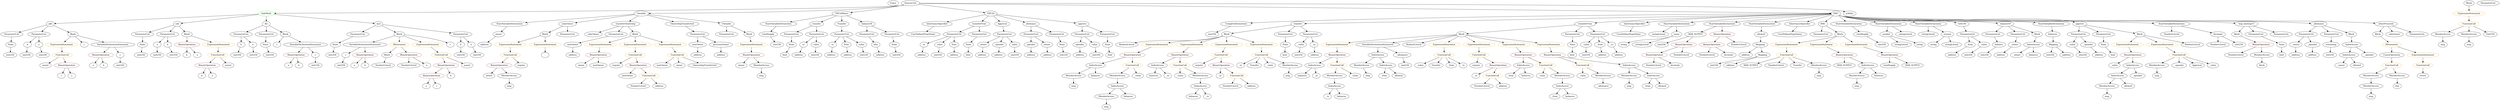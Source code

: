 strict digraph {
	graph [bb="0,0,14515,756"];
	node [label="\N"];
	Enter	[height=0.5,
		pos="5137.5,738",
		width=0.83628];
	Identifier_balances_8	[color=black,
		height=0.5,
		label=balances,
		pos="7517.5,234",
		width=1.1828];
	UsingForDeclaration_Unnamed	[color=black,
		height=0.5,
		label=UsingForDeclaration,
		pos="7127.5,594",
		width=2.4303];
	ElementaryTypeName_uint256_23	[color=black,
		height=0.5,
		label=uint256,
		pos="6983.5,522",
		width=1.0442];
	UsingForDeclaration_Unnamed -> ElementaryTypeName_uint256_23	[pos="e,7009.3,535.5 7094.5,576.94 7072,566.02 7042.3,551.58 7019.3,540.39"];
	ExpressionStatement_Unnamed_20	[color=orange,
		height=0.5,
		label=ExpressionStatement,
		pos="7734.5,450",
		width=2.458];
	BinaryOperation_Unnamed_25	[color=brown,
		height=0.5,
		label=BinaryOperation,
		pos="7732.5,378",
		width=1.9867];
	ExpressionStatement_Unnamed_20 -> BinaryOperation_Unnamed_25	[pos="e,7733,396.1 7734,431.7 7733.8,424.41 7733.6,415.73 7733.4,407.54"];
	NumberLiteral_Unnamed	[color=black,
		height=0.5,
		label=NumberLiteral,
		pos="3690.5,162",
		width=1.765];
	VariableDeclaration_balances	[color=black,
		height=0.5,
		label=balances,
		pos="11891,522",
		width=1.1828];
	Mapping_Unnamed	[color=black,
		height=0.5,
		label=Mapping,
		pos="11903,450",
		width=1.2105];
	VariableDeclaration_balances -> Mapping_Unnamed	[pos="e,11900,468.1 11894,503.7 11895,496.32 11896,487.52 11898,479.25"];
	Identifier_balances_3	[color=black,
		height=0.5,
		label=balances,
		pos="6624.5,234",
		width=1.1828];
	VariableDeclarationStatement_Unnamed	[color=black,
		height=0.5,
		label=VariableDeclarationStatement,
		pos="2103.5,450",
		width=3.3174];
	VariableDeclaration_c	[color=black,
		height=0.5,
		label=c,
		pos="1986.5,378",
		width=0.75];
	VariableDeclarationStatement_Unnamed -> VariableDeclaration_c	[pos="e,2006.2,390.75 2075.2,432.05 2057.3,421.32 2034.1,407.46 2016,396.59"];
	BinaryOperation_Unnamed_5	[color=brown,
		height=0.5,
		label=BinaryOperation,
		pos="2103.5,378",
		width=1.9867];
	VariableDeclarationStatement_Unnamed -> BinaryOperation_Unnamed_5	[pos="e,2103.5,396.1 2103.5,431.7 2103.5,424.41 2103.5,415.73 2103.5,407.54"];
	FunctionDefinition_transfer_1	[color=black,
		height=0.5,
		label=transfer,
		pos="7486.5,594",
		width=1.0719];
	Block_Unnamed_12	[color=black,
		height=0.5,
		label=Block,
		pos="7071.5,522",
		width=0.90558];
	FunctionDefinition_transfer_1 -> Block_Unnamed_12	[pos="e,7102.7,528.25 7450.4,586.91 7373.9,574.01 7195.9,543.97 7114,530.17"];
	ParameterList_Unnamed_31	[color=black,
		height=0.5,
		label=ParameterList,
		pos="7416.5,522",
		width=1.7095];
	FunctionDefinition_transfer_1 -> ParameterList_Unnamed_31	[pos="e,7433.3,539.8 7470.7,577.12 7462,568.42 7451,557.45 7441.2,547.66"];
	ParameterList_Unnamed_30	[color=black,
		height=0.5,
		label=ParameterList,
		pos="7557.5,522",
		width=1.7095];
	FunctionDefinition_transfer_1 -> ParameterList_Unnamed_30	[pos="e,7540.6,539.71 7502.3,577.46 7511.2,568.72 7522.5,557.59 7532.5,547.68"];
	ParameterList_Unnamed_11	[color=black,
		height=0.5,
		label=ParameterList,
		pos="5769.5,522",
		width=1.7095];
	VariableDeclaration_owner	[color=black,
		height=0.5,
		label=owner,
		pos="5662.5,450",
		width=0.93331];
	ParameterList_Unnamed_11 -> VariableDeclaration_owner	[pos="e,5683.1,464.47 5745.3,505.12 5729.6,494.87 5709.1,481.46 5692.4,470.55"];
	VariableDeclaration_spender	[color=black,
		height=0.5,
		label=spender,
		pos="5756.5,450",
		width=1.1135];
	ParameterList_Unnamed_11 -> VariableDeclaration_spender	[pos="e,5759.7,468.1 5766.3,503.7 5765,496.32 5763.3,487.52 5761.8,479.25"];
	VariableDeclaration_value_1	[color=black,
		height=0.5,
		label=value,
		pos="5846.5,450",
		width=0.82242];
	ParameterList_Unnamed_11 -> VariableDeclaration_value_1	[pos="e,5830.5,465.57 5787.8,504.41 5798,495.1 5811,483.35 5822.1,473.24"];
	FunctionCall_Unnamed_16	[color=orange,
		height=0.5,
		label=FunctionCall,
		pos="8577.5,378",
		width=1.6125];
	Identifier_require_3	[color=black,
		height=0.5,
		label=require,
		pos="8577.5,306",
		width=1.0026];
	FunctionCall_Unnamed_16 -> Identifier_require_3	[pos="e,8577.5,324.1 8577.5,359.7 8577.5,352.41 8577.5,343.73 8577.5,335.54"];
	BinaryOperation_Unnamed_23	[color=brown,
		height=0.5,
		label=BinaryOperation,
		pos="8703.5,306",
		width=1.9867];
	FunctionCall_Unnamed_16 -> BinaryOperation_Unnamed_23	[pos="e,8674.9,322.89 8604.9,361.81 8622.4,352.06 8645.5,339.26 8664.9,328.48"];
	ParameterList_Unnamed	[color=black,
		height=0.5,
		label=ParameterList,
		pos="4990.5,522",
		width=1.7095];
	Parameter_who	[color=black,
		height=0.5,
		label=who,
		pos="5060.5,450",
		width=0.75];
	ParameterList_Unnamed -> Parameter_who	[pos="e,5046,465.57 5007.1,504.41 5016.4,495.19 5028,483.58 5038,473.54"];
	ParameterList_Unnamed_13	[color=black,
		height=0.5,
		label=ParameterList,
		pos="4176.5,522",
		width=1.7095];
	IfStatement_Unnamed	[color=orange,
		height=0.5,
		label=IfStatement,
		pos="2293.5,450",
		width=1.4739];
	Block_Unnamed_4	[color=black,
		height=0.5,
		label=Block,
		pos="2230.5,378",
		width=0.90558];
	IfStatement_Unnamed -> Block_Unnamed_4	[pos="e,2244.5,394.51 2278.6,432.41 2270.7,423.62 2260.8,412.66 2252.1,402.96"];
	BinaryOperation_Unnamed_4	[color=brown,
		height=0.5,
		label=BinaryOperation,
		pos="2357.5,378",
		width=1.9867];
	IfStatement_Unnamed -> BinaryOperation_Unnamed_4	[pos="e,2342,395.96 2308.7,432.41 2316.4,423.99 2325.9,413.58 2334.5,404.2"];
	ParameterList_Unnamed_36	[color=black,
		height=0.5,
		label=ParameterList,
		pos="12069,522",
		width=1.7095];
	Parameter__value_2	[color=black,
		height=0.5,
		label=_value,
		pos="12018,450",
		width=0.96103];
	ParameterList_Unnamed_36 -> Parameter__value_2	[pos="e,12029,467.31 12056,504.05 12050,495.77 12043,485.62 12036,476.42"];
	Parameter__spender	[color=black,
		height=0.5,
		label=_spender,
		pos="12116,450",
		width=1.2521];
	ParameterList_Unnamed_36 -> Parameter__spender	[pos="e,12104,467.79 12080,504.05 12085,495.97 12092,486.12 12098,477.11"];
	VariableDeclaration_to	[color=black,
		height=0.5,
		label=to,
		pos="4800.5,450",
		width=0.75];
	ElementaryTypeName_address_3	[color=black,
		height=0.5,
		label=address,
		pos="4789.5,378",
		width=1.0996];
	VariableDeclaration_to -> ElementaryTypeName_address_3	[pos="e,4792.2,396.1 4797.8,431.7 4796.7,424.32 4795.3,415.52 4794,407.25"];
	Parameter_to	[color=black,
		height=0.5,
		label=to,
		pos="4633.5,450",
		width=0.75];
	ElementaryTypeName_address_1	[color=black,
		height=0.5,
		label=address,
		pos="4599.5,378",
		width=1.0996];
	Parameter_to -> ElementaryTypeName_address_1	[pos="e,4607.8,395.96 4625.5,432.41 4621.7,424.59 4617.1,415.06 4612.8,406.23"];
	NumberLiteral_Unnamed_11	[color=black,
		height=0.5,
		label=NumberLiteral,
		pos="7093.5,162",
		width=1.765];
	MemberAccess_Unnamed_21	[color=black,
		height=0.5,
		label=MemberAccess,
		pos="12513,306",
		width=1.9174];
	Identifier_msg_13	[color=black,
		height=0.5,
		label=msg,
		pos="12513,234",
		width=0.75];
	MemberAccess_Unnamed_21 -> Identifier_msg_13	[pos="e,12513,252.1 12513,287.7 12513,280.41 12513,271.73 12513,263.54"];
	FunctionDefinition_transferFrom_1	[color=black,
		height=0.5,
		label=transferFrom,
		pos="9174.5,594",
		width=1.6402];
	Block_Unnamed_14	[color=black,
		height=0.5,
		label=Block,
		pos="8480.5,522",
		width=0.90558];
	FunctionDefinition_transferFrom_1 -> Block_Unnamed_14	[pos="e,8512.7,526.24 9119.2,587.42 8985.1,573.89 8644.9,539.58 8524,527.38"];
	ParameterList_Unnamed_35	[color=black,
		height=0.5,
		label=ParameterList,
		pos="9104.5,522",
		width=1.7095];
	FunctionDefinition_transferFrom_1 -> ParameterList_Unnamed_35	[pos="e,9121,539.47 9158,576.41 9149.3,567.78 9138.6,557.06 9129,547.5"];
	ParameterList_Unnamed_34	[color=black,
		height=0.5,
		label=ParameterList,
		pos="9245.5,522",
		width=1.7095];
	FunctionDefinition_transferFrom_1 -> ParameterList_Unnamed_34	[pos="e,9228.8,539.47 9191.4,576.41 9200.1,567.78 9211,557.06 9220.7,547.5"];
	MemberAccess_Unnamed_11	[color=black,
		height=0.5,
		label=MemberAccess,
		pos="6407.5,234",
		width=1.9174];
	IndexAccess_Unnamed_2	[color=black,
		height=0.5,
		label=IndexAccess,
		pos="6407.5,162",
		width=1.6402];
	MemberAccess_Unnamed_11 -> IndexAccess_Unnamed_2	[pos="e,6407.5,180.1 6407.5,215.7 6407.5,208.41 6407.5,199.73 6407.5,191.54"];
	MemberAccess_Unnamed_15	[color=black,
		height=0.5,
		label=MemberAccess,
		pos="7877.5,306",
		width=1.9174];
	Identifier_msg_10	[color=black,
		height=0.5,
		label=msg,
		pos="7921.5,234",
		width=0.75];
	MemberAccess_Unnamed_15 -> Identifier_msg_10	[pos="e,7911.6,250.83 7888.2,288.05 7893.4,279.73 7899.8,269.54 7905.6,260.32"];
	Identifier_newOwner	[color=black,
		height=0.5,
		label=newOwner,
		pos="3624.5,234",
		width=1.4046];
	ParameterList_Unnamed_3	[color=black,
		height=0.5,
		label=ParameterList,
		pos="4567.5,522",
		width=1.7095];
	Parameter_None_1	[color=black,
		height=0.5,
		label=None,
		pos="4557.5,450",
		width=0.85014];
	ParameterList_Unnamed_3 -> Parameter_None_1	[pos="e,4560,468.1 4565.1,503.7 4564,496.32 4562.8,487.52 4561.6,479.25"];
	VariableDeclaration_totalSupply	[color=black,
		height=0.5,
		label=totalSupply,
		pos="4434.5,522",
		width=1.4739];
	ElementaryTypeName_uint256	[color=black,
		height=0.5,
		label=uint256,
		pos="4471.5,450",
		width=1.0442];
	VariableDeclaration_totalSupply -> ElementaryTypeName_uint256	[pos="e,4462.7,467.79 4443.5,504.05 4447.7,496.14 4452.8,486.54 4457.4,477.69"];
	Identifier__value_1	[color=black,
		height=0.5,
		label=_value,
		pos="6792.5,234",
		width=0.96103];
	ElementaryTypeName_string	[color=black,
		height=0.5,
		label=string,
		pos="9428.5,450",
		width=0.864];
	ExpressionStatement_Unnamed_1	[color=orange,
		height=0.5,
		label=ExpressionStatement,
		pos="2961.5,450",
		width=2.458];
	FunctionCall_Unnamed	[color=orange,
		height=0.5,
		label=FunctionCall,
		pos="2961.5,378",
		width=1.6125];
	ExpressionStatement_Unnamed_1 -> FunctionCall_Unnamed	[pos="e,2961.5,396.1 2961.5,431.7 2961.5,424.41 2961.5,415.73 2961.5,407.54"];
	ElementaryTypeName_uint256_6	[color=black,
		height=0.5,
		label=uint256,
		pos="6326.5,378",
		width=1.0442];
	Identifier__value_5	[color=black,
		height=0.5,
		label=_value,
		pos="9191.5,234",
		width=0.96103];
	ExpressionStatement_Unnamed_11	[color=orange,
		height=0.5,
		label=ExpressionStatement,
		pos="10358,450",
		width=2.458];
	FunctionCall_Unnamed_7	[color=orange,
		height=0.5,
		label=FunctionCall,
		pos="10358,378",
		width=1.6125];
	ExpressionStatement_Unnamed_11 -> FunctionCall_Unnamed_7	[pos="e,10358,396.1 10358,431.7 10358,424.41 10358,415.73 10358,407.54"];
	Block_Unnamed_10	[color=black,
		height=0.5,
		label=Block,
		pos="12991,522",
		width=0.90558];
	BinaryOperation_Unnamed_19	[color=brown,
		height=0.5,
		label=BinaryOperation,
		pos="13105,450",
		width=1.9867];
	Block_Unnamed_10 -> BinaryOperation_Unnamed_19	[pos="e,13078,467.13 13012,508 13028,498.21 13050,484.57 13069,473.08"];
	ElementaryTypeName_address_13	[color=black,
		height=0.5,
		label=address,
		pos="4017.5,378",
		width=1.0996];
	MemberAccess_Unnamed_17	[color=black,
		height=0.5,
		label=MemberAccess,
		pos="7719.5,234",
		width=1.9174];
	IndexAccess_Unnamed_11	[color=black,
		height=0.5,
		label=IndexAccess,
		pos="7719.5,162",
		width=1.6402];
	MemberAccess_Unnamed_17 -> IndexAccess_Unnamed_11	[pos="e,7719.5,180.1 7719.5,215.7 7719.5,208.41 7719.5,199.73 7719.5,191.54"];
	ElementaryTypeName_address	[color=black,
		height=0.5,
		label=address,
		pos="5076.5,378",
		width=1.0996];
	Identifier__to	[color=black,
		height=0.5,
		label=_to,
		pos="7029.5,234",
		width=0.75];
	ElementaryTypeName_bool_5	[color=black,
		height=0.5,
		label=bool,
		pos="9104.5,378",
		width=0.76697];
	ElementaryTypeName_address_27	[color=black,
		height=0.5,
		label=address,
		pos="13312,378",
		width=1.0996];
	ParameterList_Unnamed_4	[color=black,
		height=0.5,
		label=ParameterList,
		pos="4849.5,522",
		width=1.7095];
	ParameterList_Unnamed_4 -> VariableDeclaration_to	[pos="e,4811.6,466.83 4837.7,504.05 4831.8,495.65 4824.6,485.32 4818.1,476.02"];
	VariableDeclaration_from	[color=black,
		height=0.5,
		label=from,
		pos="4880.5,450",
		width=0.7947];
	ParameterList_Unnamed_4 -> VariableDeclaration_from	[pos="e,4873.2,467.62 4857.2,503.7 4860.6,495.95 4864.8,486.64 4868.6,478.02"];
	VariableDeclaration_value	[color=black,
		height=0.5,
		label=value,
		pos="4969.5,450",
		width=0.82242];
	ParameterList_Unnamed_4 -> VariableDeclaration_value	[pos="e,4948.6,463.24 4876.2,505.46 4894.7,494.68 4919.4,480.27 4938.7,468.98"];
	Identifier_a_6	[color=black,
		height=0.5,
		label=a,
		pos="502.54,306",
		width=0.75];
	Identifier_totalSupply	[color=black,
		height=0.5,
		label=totalSupply,
		pos="10987,306",
		width=1.4739];
	StateVariableDeclaration_Unnamed_1	[color=black,
		height=0.5,
		label=StateVariableDeclaration,
		pos="3034.5,594",
		width=2.8184];
	VariableDeclaration_owner_1	[color=black,
		height=0.5,
		label=owner,
		pos="2888.5,522",
		width=0.93331];
	StateVariableDeclaration_Unnamed_1 -> VariableDeclaration_owner_1	[pos="e,2913,534.72 3000.3,576.59 2977.1,565.44 2946.4,550.76 2923.1,539.58"];
	FunctionCall_Unnamed_4	[color=orange,
		height=0.5,
		label=FunctionCall,
		pos="2544.5,378",
		width=1.6125];
	BinaryOperation_Unnamed_6	[color=brown,
		height=0.5,
		label=BinaryOperation,
		pos="2583.5,306",
		width=1.9867];
	FunctionCall_Unnamed_4 -> BinaryOperation_Unnamed_6	[pos="e,2573.9,324.28 2554,360.05 2558.3,352.26 2563.6,342.82 2568.5,334.08"];
	Identifier_assert	[color=black,
		height=0.5,
		label=assert,
		pos="2705.5,306",
		width=0.89172];
	FunctionCall_Unnamed_4 -> Identifier_assert	[pos="e,2680.6,317.82 2577.1,362.83 2604.1,351.09 2642.5,334.43 2670.2,322.36"];
	ParameterList_Unnamed_18	[color=black,
		height=0.5,
		label=ParameterList,
		pos="1386.5,522",
		width=1.7095];
	Parameter_b_1	[color=black,
		height=0.5,
		label=b,
		pos="1379.5,450",
		width=0.75];
	ParameterList_Unnamed_18 -> Parameter_b_1	[pos="e,1381.3,468.1 1384.8,503.7 1384.1,496.41 1383.2,487.73 1382.4,479.54"];
	Parameter_a_1	[color=black,
		height=0.5,
		label=a,
		pos="1451.5,450",
		width=0.75];
	ParameterList_Unnamed_18 -> Parameter_a_1	[pos="e,1438,465.57 1401.9,504.41 1410.4,495.28 1421.1,483.81 1430.3,473.85"];
	Identifier__to_3	[color=black,
		height=0.5,
		label=_to,
		pos="7147.5,306",
		width=0.75];
	ElementaryTypeName_address_9	[color=black,
		height=0.5,
		label=address,
		pos="5657.5,378",
		width=1.0996];
	VariableDeclaration_owner -> ElementaryTypeName_address_9	[pos="e,5658.8,396.1 5661.3,431.7 5660.8,424.41 5660.2,415.73 5659.6,407.54"];
	Identifier_require_2	[color=black,
		height=0.5,
		label=require,
		pos="6904.5,306",
		width=1.0026];
	BinaryOperation_Unnamed_11	[color=brown,
		height=0.5,
		label=BinaryOperation,
		pos="557.54,378",
		width=1.9867];
	BinaryOperation_Unnamed_11 -> Identifier_a_6	[pos="e,514.61,322.36 544.23,360.05 537.46,351.44 529.11,340.81 521.66,331.33"];
	Identifier_b_5	[color=black,
		height=0.5,
		label=b,
		pos="574.54,306",
		width=0.75];
	BinaryOperation_Unnamed_11 -> Identifier_b_5	[pos="e,570.39,324.1 561.75,359.7 563.54,352.32 565.67,343.52 567.68,335.25"];
	BinaryOperation_Unnamed_9	[color=brown,
		height=0.5,
		label=BinaryOperation,
		pos="1184.5,306",
		width=1.9867];
	Identifier_b_3	[color=black,
		height=0.5,
		label=b,
		pos="1148.5,234",
		width=0.75];
	BinaryOperation_Unnamed_9 -> Identifier_b_3	[pos="e,1156.8,251.14 1175.6,287.7 1171.6,279.75 1166.6,270.16 1162.1,261.34"];
	Identifier_a_4	[color=black,
		height=0.5,
		label=a,
		pos="1220.5,234",
		width=0.75];
	BinaryOperation_Unnamed_9 -> Identifier_a_4	[pos="e,1212.2,251.14 1193.4,287.7 1197.5,279.75 1202.5,270.16 1207,261.34"];
	StateVariableDeclaration_Unnamed	[color=black,
		height=0.5,
		label=StateVariableDeclaration,
		pos="4492.5,594",
		width=2.8184];
	StateVariableDeclaration_Unnamed -> VariableDeclaration_totalSupply	[pos="e,4448.3,539.62 4478.2,575.7 4471.4,567.44 4463,557.39 4455.5,548.3"];
	BinaryOperation_Unnamed_14	[color=brown,
		height=0.5,
		label=BinaryOperation,
		pos="9611.5,378",
		width=1.9867];
	NumberLiteral_Unnamed_6	[color=black,
		height=0.5,
		label=NumberLiteral,
		pos="9611.5,306",
		width=1.765];
	BinaryOperation_Unnamed_14 -> NumberLiteral_Unnamed_6	[pos="e,9611.5,324.1 9611.5,359.7 9611.5,352.41 9611.5,343.73 9611.5,335.54"];
	Identifier_decimals	[color=black,
		height=0.5,
		label=decimals,
		pos="9736.5,306",
		width=1.1967];
	BinaryOperation_Unnamed_14 -> Identifier_decimals	[pos="e,9711.7,320.93 9639.9,361.12 9658.2,350.86 9682.2,337.44 9701.7,326.53"];
	BinaryOperation_Unnamed_7	[color=brown,
		height=0.5,
		label=BinaryOperation,
		pos="2524.5,234",
		width=1.9867];
	BinaryOperation_Unnamed_6 -> BinaryOperation_Unnamed_7	[pos="e,2538.7,251.79 2569.3,288.05 2562.3,279.8 2553.8,269.7 2546.1,260.54"];
	Identifier_b_1	[color=black,
		height=0.5,
		label=b,
		pos="2641.5,234",
		width=0.75];
	BinaryOperation_Unnamed_6 -> Identifier_b_1	[pos="e,2628.8,250.36 2597.6,288.05 2604.8,279.35 2613.7,268.59 2621.6,259.03"];
	Parameter_None_12	[color=black,
		height=0.5,
		label=None,
		pos="12210,450",
		width=0.85014];
	ElementaryTypeName_bool_6	[color=black,
		height=0.5,
		label=bool,
		pos="12250,378",
		width=0.76697];
	Parameter_None_12 -> ElementaryTypeName_bool_6	[pos="e,12240,394.99 12219,432.41 12224,424.19 12230,414.06 12235,404.85"];
	ElementaryTypeName_uint256_34	[color=black,
		height=0.5,
		label=uint256,
		pos="12070,378",
		width=1.0442];
	ExpressionStatement_Unnamed_12	[color=orange,
		height=0.5,
		label=ExpressionStatement,
		pos="14342,666",
		width=2.458];
	FunctionCall_Unnamed_8	[color=orange,
		height=0.5,
		label=FunctionCall,
		pos="14342,594",
		width=1.6125];
	ExpressionStatement_Unnamed_12 -> FunctionCall_Unnamed_8	[pos="e,14342,612.1 14342,647.7 14342,640.41 14342,631.73 14342,623.54"];
	FunctionCall_Unnamed_1	[color=orange,
		height=0.5,
		label=FunctionCall,
		pos="3665.5,378",
		width=1.6125];
	Identifier_require_1	[color=black,
		height=0.5,
		label=require,
		pos="3561.5,306",
		width=1.0026];
	FunctionCall_Unnamed_1 -> Identifier_require_1	[pos="e,3582.2,320.93 3641.9,361.12 3627.1,351.09 3607.7,338.06 3591.7,327.29"];
	BinaryOperation_Unnamed_2	[color=brown,
		height=0.5,
		label=BinaryOperation,
		pos="3687.5,306",
		width=1.9867];
	FunctionCall_Unnamed_1 -> BinaryOperation_Unnamed_2	[pos="e,3682.2,324.1 3671,359.7 3673.3,352.24 3676.1,343.32 3678.8,334.97"];
	Identifier_c_2	[color=black,
		height=0.5,
		label=c,
		pos="1603.5,450",
		width=0.75];
	BinaryOperation_Unnamed_2 -> Identifier_newOwner	[pos="e,3639.2,251.31 3672.3,288.05 3664.7,279.59 3655.3,269.19 3646.9,259.84"];
	FunctionCall_Unnamed_2	[color=orange,
		height=0.5,
		label=FunctionCall,
		pos="3751.5,234",
		width=1.6125];
	BinaryOperation_Unnamed_2 -> FunctionCall_Unnamed_2	[pos="e,3736.2,251.79 3703,288.05 3710.7,279.71 3720,269.49 3728.5,260.25"];
	Identifier_newOwner_1	[color=black,
		height=0.5,
		label=newOwner,
		pos="3827.5,306",
		width=1.4046];
	ElementaryTypeName_string_2	[color=black,
		height=0.5,
		label=string,
		pos="11185,450",
		width=0.864];
	ElementaryTypeName_bool_1	[color=black,
		height=0.5,
		label=bool,
		pos="5572.5,378",
		width=0.76697];
	ElementaryTypeName_address_12	[color=black,
		height=0.5,
		label=address,
		pos="4153.5,378",
		width=1.0996];
	Parameter_to_1	[color=black,
		height=0.5,
		label=to,
		pos="5308.5,450",
		width=0.75];
	ElementaryTypeName_address_7	[color=black,
		height=0.5,
		label=address,
		pos="5297.5,378",
		width=1.0996];
	Parameter_to_1 -> ElementaryTypeName_address_7	[pos="e,5300.2,396.1 5305.8,431.7 5304.7,424.32 5303.3,415.52 5302,407.25"];
	Identifier_assert_1	[color=black,
		height=0.5,
		label=assert,
		pos="1306.5,306",
		width=0.89172];
	ElementaryTypeName_uint256_11	[color=black,
		height=0.5,
		label=uint256,
		pos="1948.5,306",
		width=1.0442];
	VariableDeclaration_c -> ElementaryTypeName_uint256_11	[pos="e,1957.6,323.63 1977.7,360.76 1973.3,352.67 1967.9,342.66 1962.9,333.49"];
	IndexAccess_Unnamed_6	[color=black,
		height=0.5,
		label=IndexAccess,
		pos="8009.5,378",
		width=1.6402];
	IndexAccess_Unnamed_6 -> MemberAccess_Unnamed_15	[pos="e,7907,322.64 7980.9,361.81 7962.2,351.9 7937.6,338.84 7917.1,327.95"];
	IndexAccess_Unnamed_7	[color=black,
		height=0.5,
		label=IndexAccess,
		pos="8023.5,306",
		width=1.6402];
	IndexAccess_Unnamed_6 -> IndexAccess_Unnamed_7	[pos="e,8020.1,324.1 8013,359.7 8014.5,352.32 8016.2,343.52 8017.9,335.25"];
	ParameterList_Unnamed_7	[color=black,
		height=0.5,
		label=ParameterList,
		pos="5487.5,522",
		width=1.7095];
	ParameterList_Unnamed_7 -> Parameter_to_1	[pos="e,5331.5,459.98 5451.7,507 5419.7,494.48 5373.1,476.25 5341.9,464.03"];
	Parameter_value_1	[color=black,
		height=0.5,
		label=value,
		pos="5402.5,450",
		width=0.82242];
	ParameterList_Unnamed_7 -> Parameter_value_1	[pos="e,5419.6,465.02 5467.8,504.76 5456.1,495.08 5441,482.67 5428.3,472.22"];
	Parameter_from	[color=black,
		height=0.5,
		label=from,
		pos="5487.5,450",
		width=0.7947];
	ParameterList_Unnamed_7 -> Parameter_from	[pos="e,5487.5,468.1 5487.5,503.7 5487.5,496.41 5487.5,487.73 5487.5,479.54"];
	InheritanceSpecifier_Unnamed_1	[color=black,
		height=0.5,
		label=InheritanceSpecifier,
		pos="9457.5,594",
		width=2.3333];
	UserDefinedTypeName_Unnamed_1	[color=black,
		height=0.5,
		label=UserDefinedTypeName,
		pos="9423.5,522",
		width=2.7214];
	InheritanceSpecifier_Unnamed_1 -> UserDefinedTypeName_Unnamed_1	[pos="e,9431.9,540.1 9449.1,575.7 9445.4,568.07 9441,558.92 9436.8,550.4"];
	NumberLiteral_Unnamed_1	[color=black,
		height=0.5,
		label=NumberLiteral,
		pos="2357.5,306",
		width=1.765];
	VariableDeclarationStatement_Unnamed_3	[color=black,
		height=0.5,
		label=VariableDeclarationStatement,
		pos="8010.5,450",
		width=3.3174];
	VariableDeclarationStatement_Unnamed_3 -> IndexAccess_Unnamed_6	[pos="e,8009.8,396.1 8010.3,431.7 8010.2,424.41 8010.1,415.73 8010,407.54"];
	VariableDeclaration__allowance	[color=black,
		height=0.5,
		label=_allowance,
		pos="8138.5,378",
		width=1.4462];
	VariableDeclarationStatement_Unnamed_3 -> VariableDeclaration__allowance	[pos="e,8111.6,393.73 8041.2,432.23 8059.4,422.29 8082.5,409.62 8101.7,399.14"];
	ParameterList_Unnamed_19	[color=black,
		height=0.5,
		label=ParameterList,
		pos="1527.5,522",
		width=1.7095];
	Parameter_None_6	[color=black,
		height=0.5,
		label=None,
		pos="1527.5,450",
		width=0.85014];
	ParameterList_Unnamed_19 -> Parameter_None_6	[pos="e,1527.5,468.1 1527.5,503.7 1527.5,496.41 1527.5,487.73 1527.5,479.54"];
	Identifier__to_4	[color=black,
		height=0.5,
		label=_to,
		pos="8545.5,234",
		width=0.75];
	Identifier_a	[color=black,
		height=0.5,
		label=a,
		pos="2466.5,306",
		width=0.75];
	Parameter_None_5	[color=black,
		height=0.5,
		label=None,
		pos="1935.5,450",
		width=0.85014];
	ElementaryTypeName_uint256_10	[color=black,
		height=0.5,
		label=uint256,
		pos="1903.5,378",
		width=1.0442];
	Parameter_None_5 -> ElementaryTypeName_uint256_10	[pos="e,1911.3,395.96 1928,432.41 1924.4,424.59 1920,415.06 1916,406.23"];
	FunctionCall_Unnamed_22	[color=orange,
		height=0.5,
		label=FunctionCall,
		pos="12645,378",
		width=1.6125];
	FunctionCall_Unnamed_22 -> MemberAccess_Unnamed_21	[pos="e,12542,322.72 12616,361.98 12598,352.09 12573,338.98 12552,328.05"];
	Identifier__spender_1	[color=black,
		height=0.5,
		label=_spender,
		pos="12645,306",
		width=1.2521];
	FunctionCall_Unnamed_22 -> Identifier__spender_1	[pos="e,12645,324.1 12645,359.7 12645,352.41 12645,343.73 12645,335.54"];
	Identifier_Approval	[color=black,
		height=0.5,
		label=Approval,
		pos="12754,306",
		width=1.266];
	FunctionCall_Unnamed_22 -> Identifier_Approval	[pos="e,12730,321.94 12669,361.29 12684,351.45 12704,338.65 12721,327.96"];
	Identifier__value_8	[color=black,
		height=0.5,
		label=_value,
		pos="12852,306",
		width=0.96103];
	FunctionCall_Unnamed_22 -> Identifier__value_8	[pos="e,12825,317.88 12685,364.75 12718,354.44 12767,339.01 12809,324 12810,323.35 12812,322.67 12814,321.97"];
	BinaryOperation_Unnamed_10	[color=brown,
		height=0.5,
		label=BinaryOperation,
		pos="1068.5,450",
		width=1.9867];
	Identifier_b_4	[color=black,
		height=0.5,
		label=b,
		pos="1062.5,378",
		width=0.75];
	BinaryOperation_Unnamed_10 -> Identifier_b_4	[pos="e,1064,396.1 1067.1,431.7 1066.4,424.41 1065.7,415.73 1065,407.54"];
	Identifier_a_5	[color=black,
		height=0.5,
		label=a,
		pos="1134.5,378",
		width=0.75];
	BinaryOperation_Unnamed_10 -> Identifier_a_5	[pos="e,1120.5,393.89 1084.5,432.05 1093,423.04 1103.6,411.83 1112.8,402.04"];
	ElementaryTypeName_uint256_7	[color=black,
		height=0.5,
		label=uint256,
		pos="5849.5,378",
		width=1.0442];
	ModifierDefinition_onlyOwner	[color=black,
		height=0.5,
		label=onlyOwner,
		pos="3279.5,594",
		width=1.4323];
	Block_Unnamed_1	[color=black,
		height=0.5,
		label=Block,
		pos="3156.5,522",
		width=0.90558];
	ModifierDefinition_onlyOwner -> Block_Unnamed_1	[pos="e,3178.5,535.48 3253.5,578.15 3234.5,567.36 3208.7,552.67 3188.5,541.17"];
	ParameterList_Unnamed_14	[color=black,
		height=0.5,
		label=ParameterList,
		pos="3279.5,522",
		width=1.7095];
	ModifierDefinition_onlyOwner -> ParameterList_Unnamed_14	[pos="e,3279.5,540.1 3279.5,575.7 3279.5,568.41 3279.5,559.73 3279.5,551.54"];
	BinaryOperation_Unnamed	[color=brown,
		height=0.5,
		label=BinaryOperation,
		pos="4327.5,378",
		width=1.9867];
	Identifier_owner	[color=black,
		height=0.5,
		label=owner,
		pos="4267.5,306",
		width=0.93331];
	BinaryOperation_Unnamed -> Identifier_owner	[pos="e,4281.1,322.83 4313,360.05 4305.7,351.47 4296.6,340.89 4288.5,331.44"];
	MemberAccess_Unnamed	[color=black,
		height=0.5,
		label=MemberAccess,
		pos="4388.5,306",
		width=1.9174];
	BinaryOperation_Unnamed -> MemberAccess_Unnamed	[pos="e,4373.9,323.79 4342.3,360.05 4349.6,351.71 4358.5,341.49 4366.5,332.25"];
	FunctionCall_Unnamed_5	[color=orange,
		height=0.5,
		label=FunctionCall,
		pos="1245.5,378",
		width=1.6125];
	FunctionCall_Unnamed_5 -> BinaryOperation_Unnamed_9	[pos="e,1199.3,323.96 1231.1,360.41 1223.8,352.08 1214.9,341.8 1206.8,332.49"];
	FunctionCall_Unnamed_5 -> Identifier_assert_1	[pos="e,1293,322.51 1260,360.41 1267.7,351.62 1277.2,340.66 1285.7,330.96"];
	ElementaryTypeName_uint256_16	[color=black,
		height=0.5,
		label=uint256,
		pos="879.54,378",
		width=1.0442];
	Identifier__from_2	[color=black,
		height=0.5,
		label=_from,
		pos="9022.5,90",
		width=0.93331];
	MemberAccess_Unnamed_8	[color=black,
		height=0.5,
		label=MemberAccess,
		pos="13759,162",
		width=1.9174];
	Identifier_msg_6	[color=black,
		height=0.5,
		label=msg,
		pos="13759,90",
		width=0.75];
	MemberAccess_Unnamed_8 -> Identifier_msg_6	[pos="e,13759,108.1 13759,143.7 13759,136.41 13759,127.73 13759,119.54"];
	VariableDeclaration_newOwner	[color=black,
		height=0.5,
		label=newOwner,
		pos="4017.5,450",
		width=1.4046];
	VariableDeclaration_newOwner -> ElementaryTypeName_address_13	[pos="e,4017.5,396.1 4017.5,431.7 4017.5,424.41 4017.5,415.73 4017.5,407.54"];
	FunctionCall_Unnamed_20	[color=orange,
		height=0.5,
		label=FunctionCall,
		pos="9191.5,306",
		width=1.6125];
	FunctionCall_Unnamed_20 -> Identifier__value_5	[pos="e,9191.5,252.1 9191.5,287.7 9191.5,280.41 9191.5,271.73 9191.5,263.54"];
	MemberAccess_Unnamed_19	[color=black,
		height=0.5,
		label=MemberAccess,
		pos="9313.5,234",
		width=1.9174];
	FunctionCall_Unnamed_20 -> MemberAccess_Unnamed_19	[pos="e,9286,250.81 9218.3,289.64 9235.2,279.93 9257.4,267.23 9276,256.52"];
	ContractDefinition_SafeMath	[color=green,
		height=0.5,
		label=SafeMath,
		pos="1527.5,666",
		width=1.2798];
	FunctionDefinition_add	[color=black,
		height=0.5,
		label=add,
		pos="338.54,594",
		width=0.75];
	ContractDefinition_SafeMath -> FunctionDefinition_add	[pos="e,365.73,596.6 1482,662.32 1290.8,651.06 554.23,607.7 377.04,597.27"];
	FunctionDefinition_sub	[color=black,
		height=0.5,
		label=sub,
		pos="1009.5,594",
		width=0.75];
	ContractDefinition_SafeMath -> FunctionDefinition_sub	[pos="e,1035.9,598.57 1484.7,659.21 1385.5,645.8 1141,612.77 1047.1,600.08"];
	FunctionDefinition_div	[color=black,
		height=0.5,
		label=div,
		pos="1527.5,594",
		width=0.75];
	ContractDefinition_SafeMath -> FunctionDefinition_div	[pos="e,1527.5,612.1 1527.5,647.7 1527.5,640.41 1527.5,631.73 1527.5,623.54"];
	FunctionDefinition_mul	[color=black,
		height=0.5,
		label=mul,
		pos="2175.5,594",
		width=0.75];
	ContractDefinition_SafeMath -> FunctionDefinition_mul	[pos="e,2148.8,597.89 1571.6,660.24 1691.9,647.24 2025,611.26 2137.7,599.09"];
	VariableDeclarationStatement_Unnamed_1	[color=black,
		height=0.5,
		label=VariableDeclarationStatement,
		pos="1767.5,450",
		width=3.3174];
	BinaryOperation_Unnamed_8	[color=brown,
		height=0.5,
		label=BinaryOperation,
		pos="1688.5,378",
		width=1.9867];
	VariableDeclarationStatement_Unnamed_1 -> BinaryOperation_Unnamed_8	[pos="e,1707.5,395.79 1748.4,432.05 1738.7,423.46 1726.8,412.86 1716.1,403.4"];
	VariableDeclaration_c_1	[color=black,
		height=0.5,
		label=c,
		pos="1805.5,378",
		width=0.75];
	VariableDeclarationStatement_Unnamed_1 -> VariableDeclaration_c_1	[pos="e,1796.8,395.14 1776.9,431.7 1781.3,423.67 1786.6,413.95 1791.4,405.05"];
	Identifier_msg_1	[color=black,
		height=0.5,
		label=msg,
		pos="2959.5,162",
		width=0.75];
	IndexAccess_Unnamed_1	[color=black,
		height=0.5,
		label=IndexAccess,
		pos="6277.5,306",
		width=1.6402];
	MemberAccess_Unnamed_10	[color=black,
		height=0.5,
		label=MemberAccess,
		pos="6147.5,234",
		width=1.9174];
	IndexAccess_Unnamed_1 -> MemberAccess_Unnamed_10	[pos="e,6176.6,250.64 6249.3,289.81 6231,279.95 6206.9,266.96 6186.7,256.1"];
	Identifier_balances_1	[color=black,
		height=0.5,
		label=balances,
		pos="6277.5,234",
		width=1.1828];
	IndexAccess_Unnamed_1 -> Identifier_balances_1	[pos="e,6277.5,252.1 6277.5,287.7 6277.5,280.41 6277.5,271.73 6277.5,263.54"];
	Identifier__from_1	[color=black,
		height=0.5,
		label=_from,
		pos="8758.5,234",
		width=0.93331];
	IndexAccess_Unnamed_10	[color=black,
		height=0.5,
		label=IndexAccess,
		pos="7597.5,306",
		width=1.6402];
	IndexAccess_Unnamed_10 -> Identifier_balances_8	[pos="e,7535.4,250.67 7579,288.76 7568.5,279.62 7555.3,268.06 7543.8,258"];
	Identifier__to_5	[color=black,
		height=0.5,
		label=_to,
		pos="7605.5,234",
		width=0.75];
	IndexAccess_Unnamed_10 -> Identifier__to_5	[pos="e,7603.6,252.1 7599.5,287.7 7600.4,280.41 7601.3,271.73 7602.3,263.54"];
	StateVariableDeclaration_Unnamed_2	[color=black,
		height=0.5,
		label=StateVariableDeclaration,
		pos="9695.5,594",
		width=2.8184];
	stringLiteral_Unnamed_1	[color=black,
		height=0.5,
		label=stringLiteral,
		pos="9593.5,522",
		width=1.5016];
	StateVariableDeclaration_Unnamed_2 -> stringLiteral_Unnamed_1	[pos="e,9616.3,538.59 9670.9,576.05 9657.2,566.69 9640.1,554.96 9625.5,544.91"];
	VariableDeclaration_name	[color=black,
		height=0.5,
		label=name,
		pos="9695.5,522",
		width=0.83628];
	StateVariableDeclaration_Unnamed_2 -> VariableDeclaration_name	[pos="e,9695.5,540.1 9695.5,575.7 9695.5,568.41 9695.5,559.73 9695.5,551.54"];
	IndexAccess_Unnamed_3	[color=black,
		height=0.5,
		label=IndexAccess,
		pos="6657.5,306",
		width=1.6402];
	IndexAccess_Unnamed_3 -> Identifier_balances_3	[pos="e,6632.6,252.1 6649.4,287.7 6645.8,280.07 6641.5,270.92 6637.5,262.4"];
	Identifier__to_1	[color=black,
		height=0.5,
		label=_to,
		pos="6712.5,234",
		width=0.75];
	IndexAccess_Unnamed_3 -> Identifier__to_1	[pos="e,6700.5,250.36 6670.9,288.05 6677.6,279.44 6686,268.81 6693.4,259.33"];
	Block_Unnamed_14 -> ExpressionStatement_Unnamed_20	[pos="e,7809.4,459.98 8448.1,518.42 8358.2,511.22 8098.2,489.94 7882.5,468 7862.6,465.97 7841.1,463.6 7820.8,461.29"];
	Block_Unnamed_14 -> VariableDeclarationStatement_Unnamed_3	[pos="e,8093.4,463.35 8449.3,516.35 8380.1,506.05 8211.5,480.92 8104.5,465"];
	BooleanLiteral_Unnamed_1	[color=black,
		height=0.5,
		label=BooleanLiteral,
		pos="8211.5,450",
		width=1.7788];
	Block_Unnamed_14 -> BooleanLiteral_Unnamed_1	[pos="e,8257.5,462.95 8451.5,513.44 8407.8,502.07 8324.4,480.36 8268.3,465.77"];
	ExpressionStatement_Unnamed_22	[color=orange,
		height=0.5,
		label=ExpressionStatement,
		pos="8382.5,450",
		width=2.458];
	Block_Unnamed_14 -> ExpressionStatement_Unnamed_22	[pos="e,8406,467.76 8461.2,507.17 8448.1,497.8 8430.4,485.19 8415.1,474.29"];
	ExpressionStatement_Unnamed_18	[color=orange,
		height=0.5,
		label=ExpressionStatement,
		pos="8577.5,450",
		width=2.458];
	Block_Unnamed_14 -> ExpressionStatement_Unnamed_18	[pos="e,8554.3,467.76 8499.7,507.17 8512.7,497.8 8530.2,485.19 8545.3,474.29"];
	ExpressionStatement_Unnamed_19	[color=orange,
		height=0.5,
		label=ExpressionStatement,
		pos="8772.5,450",
		width=2.458];
	Block_Unnamed_14 -> ExpressionStatement_Unnamed_19	[pos="e,8716.7,464.38 8510.1,513.9 8555.7,502.99 8644,481.81 8705.6,467.05"];
	ExpressionStatement_Unnamed_21	[color=orange,
		height=0.5,
		label=ExpressionStatement,
		pos="8967.5,450",
		width=2.458];
	Block_Unnamed_14 -> ExpressionStatement_Unnamed_21	[pos="e,8902.8,462.58 8512.4,517.06 8578.8,508.75 8737.2,488.49 8869.5,468 8876.7,466.89 8884.1,465.7 8891.5,464.47"];
	Identifier_a_1	[color=black,
		height=0.5,
		label=a,
		pos="2031.5,306",
		width=0.75];
	BinaryOperation_Unnamed_5 -> Identifier_a_1	[pos="e,2046.4,321.42 2086.1,360.05 2076.6,350.82 2064.8,339.29 2054.5,329.33"];
	Identifier_b	[color=black,
		height=0.5,
		label=b,
		pos="2103.5,306",
		width=0.75];
	BinaryOperation_Unnamed_5 -> Identifier_b	[pos="e,2103.5,324.1 2103.5,359.7 2103.5,352.41 2103.5,343.73 2103.5,335.54"];
	FunctionCall_Unnamed_6	[color=orange,
		height=0.5,
		label=FunctionCall,
		pos="339.54,378",
		width=1.6125];
	Identifier_assert_2	[color=black,
		height=0.5,
		label=assert,
		pos="231.54,306",
		width=0.89172];
	FunctionCall_Unnamed_6 -> Identifier_assert_2	[pos="e,252.07,320.3 315.31,361.29 299.4,350.98 278.48,337.42 261.52,326.43"];
	BinaryOperation_Unnamed_12	[color=brown,
		height=0.5,
		label=BinaryOperation,
		pos="353.54,306",
		width=1.9867];
	FunctionCall_Unnamed_6 -> BinaryOperation_Unnamed_12	[pos="e,350.12,324.1 343,359.7 344.48,352.32 346.24,343.52 347.89,335.25"];
	Parameter__value_2 -> ElementaryTypeName_uint256_34	[pos="e,12058,395.15 12030,432.76 12036,424.28 12044,413.71 12051,404.2"];
	ParameterList_Unnamed_23	[color=black,
		height=0.5,
		label=ParameterList,
		pos="61.543,522",
		width=1.7095];
	Parameter_None_8	[color=black,
		height=0.5,
		label=None,
		pos="48.543,450",
		width=0.85014];
	ParameterList_Unnamed_23 -> Parameter_None_8	[pos="e,51.719,468.1 58.329,503.7 56.96,496.32 55.326,487.52 53.789,479.25"];
	ElementaryTypeName_bool	[color=black,
		height=0.5,
		label=bool,
		pos="4514.5,378",
		width=0.76697];
	Identifier_owner_1	[color=black,
		height=0.5,
		label=owner,
		pos="2838.5,234",
		width=0.93331];
	ElementaryTypeName_address_21	[color=black,
		height=0.5,
		label=address,
		pos="7214.5,162",
		width=1.0996];
	ParameterList_Unnamed_17	[color=black,
		height=0.5,
		label=ParameterList,
		pos="2058.5,522",
		width=1.7095];
	ParameterList_Unnamed_17 -> Parameter_None_5	[pos="e,1957,463.24 2031.2,505.46 2012.2,494.63 1986.7,480.14 1966.9,468.83"];
	MemberAccess_Unnamed_7	[color=black,
		height=0.5,
		label=MemberAccess,
		pos="13759,234",
		width=1.9174];
	MemberAccess_Unnamed_7 -> MemberAccess_Unnamed_8	[pos="e,13759,180.1 13759,215.7 13759,208.41 13759,199.73 13759,191.54"];
	ContractDefinition_Ownable	[color=black,
		height=0.5,
		label=Ownable,
		pos="3776.5,666",
		width=1.2105];
	ContractDefinition_Ownable -> StateVariableDeclaration_Unnamed_1	[pos="e,3122.4,603.29 3734.3,661.01 3619.1,650.14 3297.4,619.8 3133.4,604.33"];
	ContractDefinition_Ownable -> ModifierDefinition_onlyOwner	[pos="e,3326.9,601.67 3735.9,659.27 3648,646.9 3440.3,617.64 3338.2,603.26"];
	FunctionDefinition_transferOwnership	[color=black,
		height=0.5,
		label=transferOwnership,
		pos="3609.5,594",
		width=2.1947];
	ContractDefinition_Ownable -> FunctionDefinition_transferOwnership	[pos="e,3646.1,610.34 3746.7,652.49 3721.6,641.98 3685.4,626.78 3656.4,614.65"];
	EventDefinition_OwnershipTransferred	[color=black,
		height=0.5,
		label=OwnershipTransferred,
		pos="3999.5,594",
		width=2.6243];
	ContractDefinition_Ownable -> EventDefinition_OwnershipTransferred	[pos="e,3952.1,609.89 3810.4,654.37 3845.1,643.48 3899.6,626.36 3941.3,613.29"];
	FunctionDefinition_Ownable	[color=black,
		height=0.5,
		label=Ownable,
		pos="4176.5,594",
		width=1.2105];
	ContractDefinition_Ownable -> FunctionDefinition_Ownable	[pos="e,4139.8,603.94 3817.4,659.23 3879.2,650.29 4000.4,632.01 4102.5,612 4111,610.34 4120,608.42 4128.6,606.49"];
	ElementaryTypeName_bool_3	[color=black,
		height=0.5,
		label=bool,
		pos="13225,378",
		width=0.76697];
	Identifier_a_3	[color=black,
		height=0.5,
		label=a,
		pos="1633.5,306",
		width=0.75];
	MemberAccess_Unnamed_2	[color=black,
		height=0.5,
		label=MemberAccess,
		pos="10792,234",
		width=1.9174];
	Identifier_msg_2	[color=black,
		height=0.5,
		label=msg,
		pos="10792,162",
		width=0.75];
	MemberAccess_Unnamed_2 -> Identifier_msg_2	[pos="e,10792,180.1 10792,215.7 10792,208.41 10792,199.73 10792,191.54"];
	Parameter_value	[color=black,
		height=0.5,
		label=value,
		pos="4708.5,450",
		width=0.82242];
	ElementaryTypeName_uint256_2	[color=black,
		height=0.5,
		label=uint256,
		pos="4694.5,378",
		width=1.0442];
	Parameter_value -> ElementaryTypeName_uint256_2	[pos="e,4698,396.1 4705.1,431.7 4703.6,424.32 4701.8,415.52 4700.2,407.25"];
	Identifier_revert	[color=black,
		height=0.5,
		label=revert,
		pos="14063,234",
		width=0.87786];
	ExpressionStatement_Unnamed_6	[color=orange,
		height=0.5,
		label=ExpressionStatement,
		pos="2453.5,450",
		width=2.458];
	ExpressionStatement_Unnamed_6 -> FunctionCall_Unnamed_4	[pos="e,2523.4,395.23 2475.1,432.41 2486.9,423.37 2501.6,412.03 2514.5,402.13"];
	Identifier_MAX_SUPPLY_2	[color=black,
		height=0.5,
		label=MAX_SUPPLY,
		pos="10143,306",
		width=1.9867];
	MemberAccess_Unnamed_9	[color=black,
		height=0.5,
		label=MemberAccess,
		pos="13915,234",
		width=1.9174];
	Identifier_this	[color=black,
		height=0.5,
		label=this,
		pos="13915,162",
		width=0.75];
	MemberAccess_Unnamed_9 -> Identifier_this	[pos="e,13915,180.1 13915,215.7 13915,208.41 13915,199.73 13915,191.54"];
	StateVariableDeclaration_Unnamed_7	[color=black,
		height=0.5,
		label=StateVariableDeclaration,
		pos="9992.5,594",
		width=2.8184];
	VariableDeclaration_MAX_SUPPLY	[color=black,
		height=0.5,
		label=MAX_SUPPLY,
		pos="9815.5,522",
		width=1.9867];
	StateVariableDeclaration_Unnamed_7 -> VariableDeclaration_MAX_SUPPLY	[pos="e,9852.8,537.75 9952.4,577.12 9926,566.68 9891.3,552.98 9863.5,541.97"];
	BinaryOperation_Unnamed_15	[color=brown,
		height=0.5,
		label=BinaryOperation,
		pos="9992.5,522",
		width=1.9867];
	StateVariableDeclaration_Unnamed_7 -> BinaryOperation_Unnamed_15	[pos="e,9992.5,540.1 9992.5,575.7 9992.5,568.41 9992.5,559.73 9992.5,551.54"];
	ExpressionStatement_Unnamed_5	[color=orange,
		height=0.5,
		label=ExpressionStatement,
		pos="3470.5,450",
		width=2.458];
	BinaryOperation_Unnamed_3	[color=brown,
		height=0.5,
		label=BinaryOperation,
		pos="3456.5,378",
		width=1.9867];
	ExpressionStatement_Unnamed_5 -> BinaryOperation_Unnamed_3	[pos="e,3460,396.1 3467.1,431.7 3465.6,424.32 3463.8,415.52 3462.2,407.25"];
	NumberLiteral_Unnamed_9	[color=black,
		height=0.5,
		label=NumberLiteral,
		pos="10296,306",
		width=1.765];
	Identifier_Transfer	[color=black,
		height=0.5,
		label=Transfer,
		pos="10420,306",
		width=1.1689];
	IfStatement_Unnamed_1	[color=orange,
		height=0.5,
		label=IfStatement,
		pos="13886,450",
		width=1.4739];
	UnaryOperation_Unnamed	[color=black,
		height=0.5,
		label=UnaryOperation,
		pos="13886,378",
		width=1.9452];
	IfStatement_Unnamed_1 -> UnaryOperation_Unnamed	[pos="e,13886,396.1 13886,431.7 13886,424.41 13886,415.73 13886,407.54"];
	ExpressionStatement_Unnamed_13	[color=orange,
		height=0.5,
		label=ExpressionStatement,
		pos="14063,378",
		width=2.458];
	IfStatement_Unnamed_1 -> ExpressionStatement_Unnamed_13	[pos="e,14023,394.48 13919,435.67 13946,425.21 13983,410.5 14013,398.69"];
	IndexAccess_Unnamed_5	[color=black,
		height=0.5,
		label=IndexAccess,
		pos="11782,450",
		width=1.6402];
	Identifier__owner	[color=black,
		height=0.5,
		label=_owner,
		pos="11683,378",
		width=1.0719];
	IndexAccess_Unnamed_5 -> Identifier__owner	[pos="e,11703,393.63 11759,433.12 11745,423.39 11728,410.82 11713,400.24"];
	Identifier_balances_5	[color=black,
		height=0.5,
		label=balances,
		pos="11782,378",
		width=1.1828];
	IndexAccess_Unnamed_5 -> Identifier_balances_5	[pos="e,11782,396.1 11782,431.7 11782,424.41 11782,415.73 11782,407.54"];
	ModifierInvocation_onlyOwner	[color=black,
		height=0.5,
		label=onlyOwner,
		pos="3422.5,522",
		width=1.4323];
	Identifier__to_6	[color=black,
		height=0.5,
		label=_to,
		pos="7675.5,90",
		width=0.75];
	StateVariableDeclaration_Unnamed_9	[color=black,
		height=0.5,
		label=StateVariableDeclaration,
		pos="10220,594",
		width=2.8184];
	VariableDeclaration_allowed	[color=black,
		height=0.5,
		label=allowed,
		pos="10219,522",
		width=1.0858];
	StateVariableDeclaration_Unnamed_9 -> VariableDeclaration_allowed	[pos="e,10219,540.1 10219,575.7 10219,568.41 10219,559.73 10219,551.54"];
	BooleanLiteral_Unnamed	[color=black,
		height=0.5,
		label=BooleanLiteral,
		pos="6510.5,450",
		width=1.7788];
	InheritanceSpecifier_Unnamed_2	[color=black,
		height=0.5,
		label=InheritanceSpecifier,
		pos="10426,594",
		width=2.3333];
	UserDefinedTypeName_Unnamed_2	[color=black,
		height=0.5,
		label=UserDefinedTypeName,
		pos="10377,522",
		width=2.7214];
	InheritanceSpecifier_Unnamed_2 -> UserDefinedTypeName_Unnamed_2	[pos="e,10389,540.1 10413,575.7 10408,567.73 10401,558.1 10395,549.26"];
	stringLiteral_Unnamed_5	[color=black,
		height=0.5,
		label=stringLiteral,
		pos="11164,522",
		width=1.5016];
	Identifier_a_2	[color=black,
		height=0.5,
		label=a,
		pos="2488.5,162",
		width=0.75];
	BinaryOperation_Unnamed_7 -> Identifier_a_2	[pos="e,2496.8,179.14 2515.6,215.7 2511.6,207.75 2506.6,198.16 2502.1,189.34"];
	Identifier_c	[color=black,
		height=0.5,
		label=c,
		pos="2560.5,162",
		width=0.75];
	BinaryOperation_Unnamed_7 -> Identifier_c	[pos="e,2552.2,179.14 2533.4,215.7 2537.5,207.75 2542.5,198.16 2547,189.34"];
	FunctionCall_Unnamed_7 -> Identifier_MAX_SUPPLY_2	[pos="e,10185,320.78 10319,364.32 10284,353.14 10234,336.72 10196,324.33"];
	FunctionCall_Unnamed_7 -> NumberLiteral_Unnamed_9	[pos="e,10311,323.96 10343,360.41 10335,352.08 10326,341.8 10318,332.49"];
	FunctionCall_Unnamed_7 -> Identifier_Transfer	[pos="e,10405,322.99 10372,360.41 10380,351.74 10389,340.97 10398,331.38"];
	MemberAccess_Unnamed_3	[color=black,
		height=0.5,
		label=MemberAccess,
		pos="10549,306",
		width=1.9174];
	FunctionCall_Unnamed_7 -> MemberAccess_Unnamed_3	[pos="e,10510,321.24 10394,363.67 10424,352.76 10466,337.23 10499,325.18"];
	Identifier_Transfer_1	[color=black,
		height=0.5,
		label=Transfer,
		pos="7234.5,306",
		width=1.1689];
	ElementaryTypeName_uint256_26	[color=black,
		height=0.5,
		label=uint256,
		pos="9641.5,450",
		width=1.0442];
	VariableDeclaration_MAX_SUPPLY -> ElementaryTypeName_uint256_26	[pos="e,9669.8,462.37 9778.6,506.15 9749.8,494.55 9709.8,478.47 9680.5,466.67"];
	BinaryOperation_Unnamed_13	[color=brown,
		height=0.5,
		label=BinaryOperation,
		pos="9768.5,450",
		width=1.9867];
	VariableDeclaration_MAX_SUPPLY -> BinaryOperation_Unnamed_13	[pos="e,9779.8,467.79 9804.2,504.05 9798.7,495.97 9792.1,486.12 9786.1,477.11"];
	ElementaryTypeName_address_8	[color=black,
		height=0.5,
		label=address,
		pos="6231.5,378",
		width=1.0996];
	Identifier_msg_3	[color=black,
		height=0.5,
		label=msg,
		pos="10549,234",
		width=0.75];
	MemberAccess_Unnamed_3 -> Identifier_msg_3	[pos="e,10549,252.1 10549,287.7 10549,280.41 10549,271.73 10549,263.54"];
	MemberAccess_Unnamed_20	[color=black,
		height=0.5,
		label=MemberAccess,
		pos="12210,162",
		width=1.9174];
	Identifier_msg_12	[color=black,
		height=0.5,
		label=msg,
		pos="12210,90",
		width=0.75];
	MemberAccess_Unnamed_20 -> Identifier_msg_12	[pos="e,12210,108.1 12210,143.7 12210,136.41 12210,127.73 12210,119.54"];
	Identifier__value_7	[color=black,
		height=0.5,
		label=_value,
		pos="12255,306",
		width=0.96103];
	ParameterList_Unnamed_9	[color=black,
		height=0.5,
		label=ParameterList,
		pos="6237.5,522",
		width=1.7095];
	Parameter_spender_1	[color=black,
		height=0.5,
		label=spender,
		pos="6231.5,450",
		width=1.1135];
	ParameterList_Unnamed_9 -> Parameter_spender_1	[pos="e,6233,468.1 6236.1,503.7 6235.4,496.41 6234.7,487.73 6234,479.54"];
	Parameter_value_2	[color=black,
		height=0.5,
		label=value,
		pos="6319.5,450",
		width=0.82242];
	ParameterList_Unnamed_9 -> Parameter_value_2	[pos="e,6302.9,465.25 6256.6,504.76 6267.8,495.14 6282.2,482.84 6294.4,472.43"];
	Parameter_spender	[color=black,
		height=0.5,
		label=spender,
		pos="5945.5,450",
		width=1.1135];
	ElementaryTypeName_address_5	[color=black,
		height=0.5,
		label=address,
		pos="5944.5,378",
		width=1.0996];
	Parameter_spender -> ElementaryTypeName_address_5	[pos="e,5944.8,396.1 5945.3,431.7 5945.2,424.41 5945.1,415.73 5945,407.54"];
	Identifier__value_2	[color=black,
		height=0.5,
		label=_value,
		pos="7329.5,306",
		width=0.96103];
	Parameter_b_3	[color=black,
		height=0.5,
		label=b,
		pos="132.54,450",
		width=0.75];
	ElementaryTypeName_uint256_20	[color=black,
		height=0.5,
		label=uint256,
		pos="132.54,378",
		width=1.0442];
	Parameter_b_3 -> ElementaryTypeName_uint256_20	[pos="e,132.54,396.1 132.54,431.7 132.54,424.41 132.54,415.73 132.54,407.54"];
	BinaryOperation_Unnamed_18	[color=brown,
		height=0.5,
		label=BinaryOperation,
		pos="10708,378",
		width=1.9867];
	Identifier_MAX_SUPPLY_1	[color=black,
		height=0.5,
		label=MAX_SUPPLY,
		pos="10708,306",
		width=1.9867];
	BinaryOperation_Unnamed_18 -> Identifier_MAX_SUPPLY_1	[pos="e,10708,324.1 10708,359.7 10708,352.41 10708,343.73 10708,335.54"];
	IndexAccess_Unnamed	[color=black,
		height=0.5,
		label=IndexAccess,
		pos="10857,306",
		width=1.6402];
	BinaryOperation_Unnamed_18 -> IndexAccess_Unnamed	[pos="e,10825,321.73 10740,361.64 10762,351.34 10791,337.7 10815,326.62"];
	ExpressionStatement_Unnamed_15	[color=orange,
		height=0.5,
		label=ExpressionStatement,
		pos="6681.5,450",
		width=2.458];
	BinaryOperation_Unnamed_21	[color=brown,
		height=0.5,
		label=BinaryOperation,
		pos="6526.5,378",
		width=1.9867];
	ExpressionStatement_Unnamed_15 -> BinaryOperation_Unnamed_21	[pos="e,6560.2,394.22 6646.4,433.12 6623.9,422.96 6594.5,409.71 6570.5,398.86"];
	FunctionCall_Unnamed_21	[color=orange,
		height=0.5,
		label=FunctionCall,
		pos="8382.5,378",
		width=1.6125];
	ExpressionStatement_Unnamed_22 -> FunctionCall_Unnamed_21	[pos="e,8382.5,396.1 8382.5,431.7 8382.5,424.41 8382.5,415.73 8382.5,407.54"];
	Identifier__owner_1	[color=black,
		height=0.5,
		label=_owner,
		pos="13583,306",
		width=1.0719];
	FunctionDefinition_IPAC	[color=black,
		height=0.5,
		label=IPAC,
		pos="10562,594",
		width=0.89172];
	ParameterList_Unnamed_25	[color=black,
		height=0.5,
		label=ParameterList,
		pos="10555,522",
		width=1.7095];
	FunctionDefinition_IPAC -> ParameterList_Unnamed_25	[pos="e,10556,540.1 10560,575.7 10559,568.41 10558,559.73 10557,551.54"];
	Block_Unnamed_8	[color=black,
		height=0.5,
		label=Block,
		pos="10667,522",
		width=0.90558];
	FunctionDefinition_IPAC -> Block_Unnamed_8	[pos="e,10646,536.46 10582,579.5 10597,569.04 10619,554.4 10637,542.65"];
	ParameterList_Unnamed_26	[color=black,
		height=0.5,
		label=ParameterList,
		pos="14454,738",
		width=1.7095];
	Identifier_c_1	[color=black,
		height=0.5,
		label=c,
		pos="2586.5,450",
		width=0.75];
	ParameterList_Unnamed_10	[color=black,
		height=0.5,
		label=ParameterList,
		pos="6390.5,522",
		width=1.7095];
	Parameter_None_4	[color=black,
		height=0.5,
		label=None,
		pos="6397.5,450",
		width=0.85014];
	ParameterList_Unnamed_10 -> Parameter_None_4	[pos="e,6395.8,468.1 6392.3,503.7 6393,496.41 6393.9,487.73 6394.7,479.54"];
	VariableDeclaration_totalSupply_1	[color=black,
		height=0.5,
		label=totalSupply,
		pos="10793,522",
		width=1.4739];
	ElementaryTypeName_uint256_25	[color=black,
		height=0.5,
		label=uint256,
		pos="10892,450",
		width=1.0442];
	VariableDeclaration_totalSupply_1 -> ElementaryTypeName_uint256_25	[pos="e,10871,465.54 10815,505.46 10828,495.59 10847,482.69 10862,471.92"];
	Identifier__from	[color=black,
		height=0.5,
		label=_from,
		pos="8015.5,234",
		width=0.93331];
	Identifier_msg_11	[color=black,
		height=0.5,
		label=msg,
		pos="9469.5,162",
		width=0.75];
	Parameter_a_3	[color=black,
		height=0.5,
		label=a,
		pos="205.54,450",
		width=0.75];
	ElementaryTypeName_uint256_19	[color=black,
		height=0.5,
		label=uint256,
		pos="225.54,378",
		width=1.0442];
	Parameter_a_3 -> ElementaryTypeName_uint256_19	[pos="e,220.61,396.28 210.38,432.05 212.51,424.6 215.07,415.64 217.48,407.22"];
	BinaryOperation_Unnamed_17	[color=brown,
		height=0.5,
		label=BinaryOperation,
		pos="10987,378",
		width=1.9867];
	BinaryOperation_Unnamed_17 -> Identifier_totalSupply	[pos="e,10987,324.1 10987,359.7 10987,352.41 10987,343.73 10987,335.54"];
	Identifier_MAX_SUPPLY	[color=black,
		height=0.5,
		label=MAX_SUPPLY,
		pos="11130,306",
		width=1.9867];
	BinaryOperation_Unnamed_17 -> Identifier_MAX_SUPPLY	[pos="e,11098,322.49 11018,361.46 11039,351.45 11066,338.32 11088,327.46"];
	ParameterList_Unnamed_21	[color=black,
		height=0.5,
		label=ParameterList,
		pos="807.54,522",
		width=1.7095];
	Parameter_None_7	[color=black,
		height=0.5,
		label=None,
		pos="803.54,450",
		width=0.85014];
	ParameterList_Unnamed_21 -> Parameter_None_7	[pos="e,804.52,468.1 806.55,503.7 806.14,496.41 805.64,487.73 805.17,479.54"];
	BinaryOperation_Unnamed_24	[color=brown,
		height=0.5,
		label=BinaryOperation,
		pos="8826.5,378",
		width=1.9867];
	IndexAccess_Unnamed_8	[color=black,
		height=0.5,
		label=IndexAccess,
		pos="8852.5,306",
		width=1.6402];
	BinaryOperation_Unnamed_24 -> IndexAccess_Unnamed_8	[pos="e,8846.2,324.1 8833,359.7 8835.8,352.15 8839.1,343.12 8842.3,334.68"];
	FunctionCall_Unnamed_18	[color=orange,
		height=0.5,
		label=FunctionCall,
		pos="8987.5,306",
		width=1.6125];
	BinaryOperation_Unnamed_24 -> FunctionCall_Unnamed_18	[pos="e,8954.7,321.27 8861.1,361.98 8885.4,351.39 8918.3,337.13 8944.3,325.78"];
	Parameter_None_1 -> ElementaryTypeName_bool	[pos="e,4524.5,395.15 4547.6,432.76 4542.5,424.46 4536.1,414.15 4530.4,404.79"];
	BinaryOperation_Unnamed_23 -> Identifier__to_4	[pos="e,8567.2,245.36 8668.2,289.98 8643.8,279.53 8610.6,265.15 8581.5,252 8580.2,251.41 8578.9,250.8 8577.6,250.18"];
	FunctionCall_Unnamed_17	[color=orange,
		height=0.5,
		label=FunctionCall,
		pos="8648.5,234",
		width=1.6125];
	BinaryOperation_Unnamed_23 -> FunctionCall_Unnamed_17	[pos="e,8661.7,251.79 8690.2,288.05 8683.8,279.89 8676,269.91 8668.8,260.82"];
	FunctionDefinition_transferOwnership -> ModifierInvocation_onlyOwner	[pos="e,3456.8,535.83 3569.9,578.15 3539.9,566.92 3498.6,551.48 3467.4,539.79"];
	ParameterList_Unnamed_15	[color=black,
		height=0.5,
		label=ParameterList,
		pos="3553.5,522",
		width=1.7095];
	FunctionDefinition_transferOwnership -> ParameterList_Unnamed_15	[pos="e,3567,539.79 3596,576.05 3589.4,567.8 3581.3,557.7 3574,548.54"];
	Block_Unnamed_2	[color=black,
		height=0.5,
		label=Block,
		pos="3665.5,522",
		width=0.90558];
	FunctionDefinition_transferOwnership -> Block_Unnamed_2	[pos="e,3652.9,538.83 3623.1,576.05 3629.9,567.56 3638.3,557.11 3645.8,547.73"];
	Parameter_spender_1 -> ElementaryTypeName_address_8	[pos="e,6231.5,396.1 6231.5,431.7 6231.5,424.41 6231.5,415.73 6231.5,407.54"];
	Identifier_c_3	[color=black,
		height=0.5,
		label=c,
		pos="317.54,234",
		width=0.75];
	ElementaryTypeName_uint256_1	[color=black,
		height=0.5,
		label=uint256,
		pos="5171.5,378",
		width=1.0442];
	StateVariableDeclaration_Unnamed_6	[color=black,
		height=0.5,
		label=StateVariableDeclaration,
		pos="10714,594",
		width=2.8184];
	StateVariableDeclaration_Unnamed_6 -> VariableDeclaration_totalSupply_1	[pos="e,10774,539.31 10733,576.05 10743,567.24 10755,556.33 10766,546.69"];
	Parameter_a_2	[color=black,
		height=0.5,
		label=a,
		pos="879.54,450",
		width=0.75];
	Parameter_a_2 -> ElementaryTypeName_uint256_16	[pos="e,879.54,396.1 879.54,431.7 879.54,424.41 879.54,415.73 879.54,407.54"];
	ElementaryTypeName_uint256_13	[color=black,
		height=0.5,
		label=uint256,
		pos="1359.5,378",
		width=1.0442];
	IndexAccess_Unnamed_15	[color=black,
		height=0.5,
		label=IndexAccess,
		pos="12273,234",
		width=1.6402];
	IndexAccess_Unnamed_15 -> MemberAccess_Unnamed_20	[pos="e,12225,179.96 12258,216.41 12250,208.08 12241,197.8 12232,188.49"];
	Identifier_allowed_2	[color=black,
		height=0.5,
		label=allowed,
		pos="12336,162",
		width=1.0858];
	IndexAccess_Unnamed_15 -> Identifier_allowed_2	[pos="e,12321,178.99 12287,216.41 12295,207.74 12305,196.97 12314,187.38"];
	NumberLiteral_Unnamed_2	[color=black,
		height=0.5,
		label=NumberLiteral,
		pos="2212.5,306",
		width=1.765];
	Block_Unnamed_4 -> NumberLiteral_Unnamed_2	[pos="e,2216.9,324.1 2226.1,359.7 2224.2,352.32 2221.9,343.52 2219.8,335.25"];
	ParameterList_Unnamed_37	[color=black,
		height=0.5,
		label=ParameterList,
		pos="12210,522",
		width=1.7095];
	ParameterList_Unnamed_37 -> Parameter_None_12	[pos="e,12210,468.1 12210,503.7 12210,496.41 12210,487.73 12210,479.54"];
	Identifier_balances_4	[color=black,
		height=0.5,
		label=balances,
		pos="6870.5,90",
		width=1.1828];
	Block_Unnamed	[color=black,
		height=0.5,
		label=Block,
		pos="4307.5,522",
		width=0.90558];
	ExpressionStatement_Unnamed	[color=orange,
		height=0.5,
		label=ExpressionStatement,
		pos="4327.5,450",
		width=2.458];
	Block_Unnamed -> ExpressionStatement_Unnamed	[pos="e,4322.6,468.28 4312.4,504.05 4314.5,496.6 4317.1,487.64 4319.5,479.22"];
	NumberLiteral_Unnamed_12	[color=black,
		height=0.5,
		label=NumberLiteral,
		pos="8587.5,162",
		width=1.765];
	Identifier_owner_3	[color=black,
		height=0.5,
		label=owner,
		pos="3354.5,306",
		width=0.93331];
	BinaryOperation_Unnamed_3 -> Identifier_owner_3	[pos="e,3374.5,320.72 3432.6,360.59 3418,350.55 3399.2,337.63 3383.7,327"];
	Identifier_newOwner_2	[color=black,
		height=0.5,
		label=newOwner,
		pos="3456.5,306",
		width=1.4046];
	BinaryOperation_Unnamed_3 -> Identifier_newOwner_2	[pos="e,3456.5,324.1 3456.5,359.7 3456.5,352.41 3456.5,343.73 3456.5,335.54"];
	Parameter_newOwner	[color=black,
		height=0.5,
		label=newOwner,
		pos="3313.5,450",
		width=1.4046];
	ParameterList_Unnamed_15 -> Parameter_newOwner	[pos="e,3351.8,462.16 3510.9,508.57 3469.4,496.46 3406.4,478.07 3362.7,465.35"];
	ParameterList_Unnamed_38	[color=black,
		height=0.5,
		label=ParameterList,
		pos="13385,522",
		width=1.7095];
	Parameter__owner_1	[color=black,
		height=0.5,
		label=_owner,
		pos="13312,450",
		width=1.0719];
	ParameterList_Unnamed_38 -> Parameter__owner_1	[pos="e,13328,466.51 13367,504.41 13358,495.44 13346,484.21 13336,474.37"];
	Parameter__spender_1	[color=black,
		height=0.5,
		label=_spender,
		pos="13414,450",
		width=1.2521];
	ParameterList_Unnamed_38 -> Parameter__spender_1	[pos="e,13406,468.1 13392,503.7 13395,496.15 13399,487.12 13402,478.68"];
	BinaryOperation_Unnamed_16	[color=brown,
		height=0.5,
		label=BinaryOperation,
		pos="9929.5,450",
		width=1.9867];
	BinaryOperation_Unnamed_15 -> BinaryOperation_Unnamed_16	[pos="e,9944.7,467.79 9977.3,504.05 9969.8,495.71 9960.6,485.49 9952.3,476.25"];
	NumberLiteral_Unnamed_7	[color=black,
		height=0.5,
		label=NumberLiteral,
		pos="10083,450",
		width=1.765];
	BinaryOperation_Unnamed_15 -> NumberLiteral_Unnamed_7	[pos="e,10062,467.23 10014,504.41 10025,495.37 10040,484.03 10053,474.13"];
	IndexAccess_Unnamed_17	[color=black,
		height=0.5,
		label=IndexAccess,
		pos="13631,378",
		width=1.6402];
	IndexAccess_Unnamed_17 -> Identifier__owner_1	[pos="e,13594,323.31 13619,360.05 13613,351.85 13606,341.83 13600,332.71"];
	Identifier_allowed_3	[color=black,
		height=0.5,
		label=allowed,
		pos="13679,306",
		width=1.0858];
	IndexAccess_Unnamed_17 -> Identifier_allowed_3	[pos="e,13667,323.31 13642,360.05 13648,351.85 13655,341.83 13661,332.71"];
	BinaryOperation_Unnamed_26	[color=brown,
		height=0.5,
		label=BinaryOperation,
		pos="8987.5,378",
		width=1.9867];
	BinaryOperation_Unnamed_26 -> FunctionCall_Unnamed_20	[pos="e,9153.6,320.03 9028.3,363 9061.4,351.65 9108.1,335.62 9143.1,323.61"];
	IndexAccess_Unnamed_12	[color=black,
		height=0.5,
		label=IndexAccess,
		pos="9469.5,306",
		width=1.6402];
	BinaryOperation_Unnamed_26 -> IndexAccess_Unnamed_12	[pos="e,9414.4,312.89 9039.5,365.34 9048.8,363.43 9058.4,361.56 9067.5,360 9185.1,339.8 9323.1,323.12 9403,314.15"];
	MemberAccess_Unnamed_5	[color=black,
		height=0.5,
		label=MemberAccess,
		pos="14186,522",
		width=1.9174];
	Identifier_msg_5	[color=black,
		height=0.5,
		label=msg,
		pos="14186,450",
		width=0.75];
	MemberAccess_Unnamed_5 -> Identifier_msg_5	[pos="e,14186,468.1 14186,503.7 14186,496.41 14186,487.73 14186,479.54"];
	ElementaryTypeName_address_22	[color=black,
		height=0.5,
		label=address,
		pos="11587,378",
		width=1.0996];
	ElementaryTypeName_uint256_28	[color=black,
		height=0.5,
		label=uint256,
		pos="9918.5,306",
		width=1.0442];
	Block_Unnamed_2 -> ExpressionStatement_Unnamed_5	[pos="e,3516,465.81 3640.5,510.32 3635.2,508.17 3629.7,505.97 3624.5,504 3592.4,491.83 3556.1,479.27 3526.8,469.44"];
	ExpressionStatement_Unnamed_3	[color=orange,
		height=0.5,
		label=ExpressionStatement,
		pos="3665.5,450",
		width=2.458];
	Block_Unnamed_2 -> ExpressionStatement_Unnamed_3	[pos="e,3665.5,468.1 3665.5,503.7 3665.5,496.41 3665.5,487.73 3665.5,479.54"];
	ExpressionStatement_Unnamed_4	[color=orange,
		height=0.5,
		label=ExpressionStatement,
		pos="3860.5,450",
		width=2.458];
	Block_Unnamed_2 -> ExpressionStatement_Unnamed_4	[pos="e,3818.1,466.24 3692.2,511.41 3721.8,500.81 3770.1,483.47 3807.4,470.08"];
	FunctionCall_Unnamed_19	[color=orange,
		height=0.5,
		label=FunctionCall,
		pos="7732.5,306",
		width=1.6125];
	FunctionCall_Unnamed_19 -> MemberAccess_Unnamed_17	[pos="e,7722.7,252.1 7729.3,287.7 7728,280.32 7726.3,271.52 7724.8,263.25"];
	Identifier__value_4	[color=black,
		height=0.5,
		label=_value,
		pos="7841.5,234",
		width=0.96103];
	FunctionCall_Unnamed_19 -> Identifier__value_4	[pos="e,7820.5,248.53 7757,289.29 7773,279.05 7793.9,265.6 7810.9,254.65"];
	ExpressionStatement_Unnamed_18 -> FunctionCall_Unnamed_16	[pos="e,8577.5,396.1 8577.5,431.7 8577.5,424.41 8577.5,415.73 8577.5,407.54"];
	IndexAccess_Unnamed_8 -> Identifier__from_1	[pos="e,8777.6,249.16 8831.2,289.12 8818,279.26 8800.8,266.47 8786.5,255.81"];
	Identifier_balances_6	[color=black,
		height=0.5,
		label=balances,
		pos="8852.5,234",
		width=1.1828];
	IndexAccess_Unnamed_8 -> Identifier_balances_6	[pos="e,8852.5,252.1 8852.5,287.7 8852.5,280.41 8852.5,271.73 8852.5,263.54"];
	Identifier_msg_8	[color=black,
		height=0.5,
		label=msg,
		pos="6342.5,18",
		width=0.75];
	Parameter__value_1	[color=black,
		height=0.5,
		label=_value,
		pos="9187.5,450",
		width=0.96103];
	ElementaryTypeName_uint256_32	[color=black,
		height=0.5,
		label=uint256,
		pos="9187.5,378",
		width=1.0442];
	Parameter__value_1 -> ElementaryTypeName_uint256_32	[pos="e,9187.5,396.1 9187.5,431.7 9187.5,424.41 9187.5,415.73 9187.5,407.54"];
	ElementaryTypeName_address_2	[color=black,
		height=0.5,
		label=address,
		pos="4886.5,378",
		width=1.0996];
	VariableDeclaration_from -> ElementaryTypeName_address_2	[pos="e,4885.1,396.1 4882,431.7 4882.7,424.41 4883.4,415.73 4884.1,407.54"];
	NumberLiteral_Unnamed_8	[color=black,
		height=0.5,
		label=NumberLiteral,
		pos="9909.5,378",
		width=1.765];
	BinaryOperation_Unnamed_16 -> NumberLiteral_Unnamed_8	[pos="e,9914.4,396.1 9924.6,431.7 9922.5,424.24 9919.9,415.32 9917.5,406.97"];
	Identifier_decimals_1	[color=black,
		height=0.5,
		label=decimals,
		pos="10035,378",
		width=1.1967];
	BinaryOperation_Unnamed_16 -> Identifier_decimals_1	[pos="e,10012,393.72 9953.9,432.76 9968.5,423 9987.3,410.46 10003,399.96"];
	BinaryOperation_Unnamed_8 -> Identifier_a_3	[pos="e,1645.6,322.36 1675.2,360.05 1668.5,351.44 1660.1,340.81 1652.7,331.33"];
	Identifier_b_2	[color=black,
		height=0.5,
		label=b,
		pos="1705.5,306",
		width=0.75];
	BinaryOperation_Unnamed_8 -> Identifier_b_2	[pos="e,1701.4,324.1 1692.7,359.7 1694.5,352.32 1696.7,343.52 1698.7,335.25"];
	MemberAccess_Unnamed_18	[color=black,
		height=0.5,
		label=MemberAccess,
		pos="9469.5,234",
		width=1.9174];
	MemberAccess_Unnamed_18 -> Identifier_msg_11	[pos="e,9469.5,180.1 9469.5,215.7 9469.5,208.41 9469.5,199.73 9469.5,191.54"];
	MemberAccess_Unnamed_12	[color=black,
		height=0.5,
		label=MemberAccess,
		pos="6342.5,90",
		width=1.9174];
	IndexAccess_Unnamed_2 -> MemberAccess_Unnamed_12	[pos="e,6358.3,107.96 6392.1,144.41 6384.3,135.99 6374.7,125.58 6365.9,116.2"];
	Identifier_balances_2	[color=black,
		height=0.5,
		label=balances,
		pos="6472.5,90",
		width=1.1828];
	IndexAccess_Unnamed_2 -> Identifier_balances_2	[pos="e,6457.7,106.99 6422.9,144.41 6431,135.74 6441,124.97 6449.9,115.38"];
	BinaryOperation_Unnamed_1	[color=brown,
		height=0.5,
		label=BinaryOperation,
		pos="2898.5,306",
		width=1.9867];
	FunctionCall_Unnamed -> BinaryOperation_Unnamed_1	[pos="e,2913.8,323.96 2946.6,360.41 2939.1,352.08 2929.9,341.8 2921.5,332.49"];
	Identifier_require	[color=black,
		height=0.5,
		label=require,
		pos="3024.5,306",
		width=1.0026];
	FunctionCall_Unnamed -> Identifier_require	[pos="e,3010.2,322.99 2976.5,360.41 2984.3,351.74 2994,340.97 3002.6,331.38"];
	ExpressionStatement_Unnamed_2	[color=orange,
		height=0.5,
		label=ExpressionStatement,
		pos="3156.5,450",
		width=2.458];
	Identifier__	[color=black,
		height=0.5,
		label=_,
		pos="3156.5,378",
		width=0.75];
	ExpressionStatement_Unnamed_2 -> Identifier__	[pos="e,3156.5,396.1 3156.5,431.7 3156.5,424.41 3156.5,415.73 3156.5,407.54"];
	ElementaryTypeName_uint256_12	[color=black,
		height=0.5,
		label=uint256,
		pos="1452.5,378",
		width=1.0442];
	Parameter__owner_1 -> ElementaryTypeName_address_27	[pos="e,13312,396.1 13312,431.7 13312,424.41 13312,415.73 13312,407.54"];
	BinaryOperation_Unnamed_1 -> Identifier_owner_1	[pos="e,2852.1,250.83 2884,288.05 2876.7,279.47 2867.6,268.89 2859.5,259.44"];
	MemberAccess_Unnamed_1	[color=black,
		height=0.5,
		label=MemberAccess,
		pos="2959.5,234",
		width=1.9174];
	BinaryOperation_Unnamed_1 -> MemberAccess_Unnamed_1	[pos="e,2944.9,251.79 2913.3,288.05 2920.6,279.71 2929.5,269.49 2937.5,260.25"];
	Parameter_None_11	[color=black,
		height=0.5,
		label=None,
		pos="9104.5,450",
		width=0.85014];
	Parameter_None_11 -> ElementaryTypeName_bool_5	[pos="e,9104.5,396.1 9104.5,431.7 9104.5,424.41 9104.5,415.73 9104.5,407.54"];
	FunctionCall_Unnamed_10	[color=orange,
		height=0.5,
		label=FunctionCall,
		pos="14063,306",
		width=1.6125];
	FunctionCall_Unnamed_10 -> Identifier_revert	[pos="e,14063,252.1 14063,287.7 14063,280.41 14063,271.73 14063,263.54"];
	IndexAccess_Unnamed_7 -> Identifier__from	[pos="e,8017.5,252.1 8021.6,287.7 8020.7,280.41 8019.7,271.73 8018.8,263.54"];
	Identifier_allowed	[color=black,
		height=0.5,
		label=allowed,
		pos="8106.5,234",
		width=1.0858];
	IndexAccess_Unnamed_7 -> Identifier_allowed	[pos="e,8088.5,250.19 8042.8,288.76 8053.8,279.5 8067.7,267.73 8079.8,257.58"];
	ParameterList_Unnamed_33	[color=black,
		height=0.5,
		label=ParameterList,
		pos="11532,522",
		width=1.7095];
	Parameter_balance	[color=black,
		height=0.5,
		label=balance,
		pos="11571,450",
		width=1.0719];
	ParameterList_Unnamed_33 -> Parameter_balance	[pos="e,11561,467.79 11541,504.05 11545,496.14 11551,486.54 11556,477.69"];
	FunctionCall_Unnamed_14	[color=orange,
		height=0.5,
		label=FunctionCall,
		pos="6792.5,306",
		width=1.6125];
	FunctionCall_Unnamed_14 -> Identifier__value_1	[pos="e,6792.5,252.1 6792.5,287.7 6792.5,280.41 6792.5,271.73 6792.5,263.54"];
	MemberAccess_Unnamed_13	[color=black,
		height=0.5,
		label=MemberAccess,
		pos="6914.5,234",
		width=1.9174];
	FunctionCall_Unnamed_14 -> MemberAccess_Unnamed_13	[pos="e,6887,250.81 6819.3,289.64 6836.2,279.93 6858.4,267.23 6877,256.52"];
	ParameterList_Unnamed_22	[color=black,
		height=0.5,
		label=ParameterList,
		pos="205.54,522",
		width=1.7095];
	ParameterList_Unnamed_22 -> Parameter_b_3	[pos="e,147.26,465.11 188.24,504.41 178.4,494.97 165.94,483.03 155.31,472.83"];
	ParameterList_Unnamed_22 -> Parameter_a_3	[pos="e,205.54,468.1 205.54,503.7 205.54,496.41 205.54,487.73 205.54,479.54"];
	InheritanceSpecifier_Unnamed	[color=black,
		height=0.5,
		label=InheritanceSpecifier,
		pos="5388.5,594",
		width=2.3333];
	UserDefinedTypeName_Unnamed	[color=black,
		height=0.5,
		label=UserDefinedTypeName,
		pos="5309.5,522",
		width=2.7214];
	InheritanceSpecifier_Unnamed -> UserDefinedTypeName_Unnamed	[pos="e,5328.8,540.03 5369.4,576.05 5359.8,567.52 5347.9,557.01 5337.3,547.61"];
	ElementaryTypeName_uint256_27	[color=black,
		height=0.5,
		label=uint256,
		pos="11880,378",
		width=1.0442];
	ExpressionStatement_Unnamed_23	[color=orange,
		height=0.5,
		label=ExpressionStatement,
		pos="12347,450",
		width=2.458];
	BinaryOperation_Unnamed_27	[color=brown,
		height=0.5,
		label=BinaryOperation,
		pos="12367,378",
		width=1.9867];
	ExpressionStatement_Unnamed_23 -> BinaryOperation_Unnamed_27	[pos="e,12362,396.1 12351,431.7 12354,424.24 12356,415.32 12359,406.97"];
	IndexAccess_Unnamed_4	[color=black,
		height=0.5,
		label=IndexAccess,
		pos="6914.5,162",
		width=1.6402];
	MemberAccess_Unnamed_13 -> IndexAccess_Unnamed_4	[pos="e,6914.5,180.1 6914.5,215.7 6914.5,208.41 6914.5,199.73 6914.5,191.54"];
	Identifier__value_6	[color=black,
		height=0.5,
		label=_value,
		pos="8228.5,306",
		width=0.96103];
	FunctionCall_Unnamed_11	[color=orange,
		height=0.5,
		label=FunctionCall,
		pos="7030.5,378",
		width=1.6125];
	FunctionCall_Unnamed_11 -> Identifier_require_2	[pos="e,6928,320.04 7003.2,361.81 6984,351.15 6958.2,336.83 6937.8,325.5"];
	BinaryOperation_Unnamed_20	[color=brown,
		height=0.5,
		label=BinaryOperation,
		pos="7030.5,306",
		width=1.9867];
	FunctionCall_Unnamed_11 -> BinaryOperation_Unnamed_20	[pos="e,7030.5,324.1 7030.5,359.7 7030.5,352.41 7030.5,343.73 7030.5,335.54"];
	FunctionCall_Unnamed_3	[color=orange,
		height=0.5,
		label=FunctionCall,
		pos="3881.5,378",
		width=1.6125];
	FunctionCall_Unnamed_3 -> Identifier_newOwner_1	[pos="e,3840.5,323.79 3868.5,360.05 3862.2,351.89 3854.5,341.91 3847.5,332.82"];
	Identifier_owner_2	[color=black,
		height=0.5,
		label=owner,
		pos="3929.5,306",
		width=0.93331];
	FunctionCall_Unnamed_3 -> Identifier_owner_2	[pos="e,3918.4,323.31 3893.2,360.05 3898.8,351.85 3905.7,341.83 3911.9,332.71"];
	Identifier_OwnershipTransferred	[color=black,
		height=0.5,
		label=OwnershipTransferred,
		pos="4075.5,306",
		width=2.6243];
	FunctionCall_Unnamed_3 -> Identifier_OwnershipTransferred	[pos="e,4032.6,322.48 3918.5,363.67 3947.7,353.12 3989,338.24 4021.8,326.38"];
	NumberLiteral_Unnamed_4	[color=black,
		height=0.5,
		label=NumberLiteral,
		pos="12598,522",
		width=1.765];
	Identifier_block	[color=black,
		height=0.5,
		label=block,
		pos="13108,306",
		width=0.87786];
	Block_Unnamed_12 -> BooleanLiteral_Unnamed	[pos="e,6556.9,462.74 7047.2,509.47 7041.9,507.32 7036.1,505.34 7030.5,504 6837.2,457.35 6781.1,498.34 6584.5,468 6579.2,467.18 6573.7,\
466.18 6568.2,465.09"];
	Block_Unnamed_12 -> ExpressionStatement_Unnamed_15	[pos="e,6746.6,462.56 7047.2,509.73 7041.8,507.57 7036,505.51 7030.5,504 6921.9,474.18 6890.9,485.63 6779.5,468 6772.5,466.88 6765.1,465.67 \
6757.7,464.44"];
	ExpressionStatement_Unnamed_16	[color=orange,
		height=0.5,
		label=ExpressionStatement,
		pos="6876.5,450",
		width=2.458];
	Block_Unnamed_12 -> ExpressionStatement_Unnamed_16	[pos="e,6922,465.81 7046.5,510.32 7041.2,508.17 7035.7,505.97 7030.5,504 6998.4,491.83 6962.1,479.27 6932.8,469.44"];
	ExpressionStatement_Unnamed_14	[color=orange,
		height=0.5,
		label=ExpressionStatement,
		pos="7071.5,450",
		width=2.458];
	Block_Unnamed_12 -> ExpressionStatement_Unnamed_14	[pos="e,7071.5,468.1 7071.5,503.7 7071.5,496.41 7071.5,487.73 7071.5,479.54"];
	ExpressionStatement_Unnamed_17	[color=orange,
		height=0.5,
		label=ExpressionStatement,
		pos="7266.5,450",
		width=2.458];
	Block_Unnamed_12 -> ExpressionStatement_Unnamed_17	[pos="e,7224.1,466.24 7098.2,511.41 7127.8,500.81 7176.1,483.47 7213.4,470.08"];
	Identifier__from_3	[color=black,
		height=0.5,
		label=_from,
		pos="9581.5,162",
		width=0.93331];
	Identifier_Transfer_2	[color=black,
		height=0.5,
		label=Transfer,
		pos="8323.5,306",
		width=1.1689];
	ExpressionStatement_Unnamed_10	[color=orange,
		height=0.5,
		label=ExpressionStatement,
		pos="10553,450",
		width=2.458];
	ExpressionStatement_Unnamed_10 -> BinaryOperation_Unnamed_18	[pos="e,10674,394.22 10588,433.12 10610,422.96 10640,409.71 10664,398.86"];
	ElementaryTypeName_uint256_5	[color=black,
		height=0.5,
		label=uint256,
		pos="5392.5,378",
		width=1.0442];
	ExpressionStatement_Unnamed_8	[color=orange,
		height=0.5,
		label=ExpressionStatement,
		pos="338.54,450",
		width=2.458];
	ExpressionStatement_Unnamed_8 -> FunctionCall_Unnamed_6	[pos="e,339.3,396.1 338.79,431.7 338.89,424.41 339.02,415.73 339.14,407.54"];
	IndexAccess_Unnamed_12 -> MemberAccess_Unnamed_18	[pos="e,9469.5,252.1 9469.5,287.7 9469.5,280.41 9469.5,271.73 9469.5,263.54"];
	IndexAccess_Unnamed_13	[color=black,
		height=0.5,
		label=IndexAccess,
		pos="9615.5,234",
		width=1.6402];
	IndexAccess_Unnamed_12 -> IndexAccess_Unnamed_13	[pos="e,9584.7,249.78 9500.1,290.33 9521.8,279.95 9551,265.94 9574.6,254.61"];
	MemberAccess_Unnamed_12 -> Identifier_msg_8	[pos="e,6342.5,36.104 6342.5,71.697 6342.5,64.407 6342.5,55.726 6342.5,47.536"];
	ElementaryTypeName_address_28	[color=black,
		height=0.5,
		label=address,
		pos="13414,378",
		width=1.0996];
	Parameter__spender_1 -> ElementaryTypeName_address_28	[pos="e,13414,396.1 13414,431.7 13414,424.41 13414,415.73 13414,407.54"];
	Identifier_msg	[color=black,
		height=0.5,
		label=msg,
		pos="4388.5,234",
		width=0.75];
	MemberAccess_Unnamed -> Identifier_msg	[pos="e,4388.5,252.1 4388.5,287.7 4388.5,280.41 4388.5,271.73 4388.5,263.54"];
	StateVariableDeclaration_Unnamed_3	[color=black,
		height=0.5,
		label=StateVariableDeclaration,
		pos="10935,594",
		width=2.8184];
	VariableDeclaration_symbol	[color=black,
		height=0.5,
		label=symbol,
		pos="10928,522",
		width=1.0581];
	StateVariableDeclaration_Unnamed_3 -> VariableDeclaration_symbol	[pos="e,10929,540.1 10933,575.7 10932,568.41 10931,559.73 10930,551.54"];
	stringLiteral_Unnamed_3	[color=black,
		height=0.5,
		label=stringLiteral,
		pos="11038,522",
		width=1.5016];
	StateVariableDeclaration_Unnamed_3 -> stringLiteral_Unnamed_3	[pos="e,11014,538.67 10959,576.23 10973,566.88 10990,555.11 11005,545.02"];
	ExpressionStatement_Unnamed_9	[color=orange,
		height=0.5,
		label=ExpressionStatement,
		pos="10748,450",
		width=2.458];
	ExpressionStatement_Unnamed_9 -> BinaryOperation_Unnamed_17	[pos="e,10941,392.25 10796,434.67 10835,423.27 10890,407.32 10930,395.42"];
	ParameterList_Unnamed_20	[color=black,
		height=0.5,
		label=ParameterList,
		pos="951.54,522",
		width=1.7095];
	ParameterList_Unnamed_20 -> Parameter_a_2	[pos="e,894.05,465.11 934.48,504.41 924.86,495.06 912.73,483.26 902.31,473.13"];
	Parameter_b_2	[color=black,
		height=0.5,
		label=b,
		pos="951.54,450",
		width=0.75];
	ParameterList_Unnamed_20 -> Parameter_b_2	[pos="e,951.54,468.1 951.54,503.7 951.54,496.41 951.54,487.73 951.54,479.54"];
	ParameterList_Unnamed_8	[color=black,
		height=0.5,
		label=ParameterList,
		pos="5628.5,522",
		width=1.7095];
	Parameter_None_3	[color=black,
		height=0.5,
		label=None,
		pos="5576.5,450",
		width=0.85014];
	ParameterList_Unnamed_8 -> Parameter_None_3	[pos="e,5588.3,466.83 5616,504.05 5609.7,495.65 5602,485.32 5595.1,476.02"];
	Identifier__spender_2	[color=black,
		height=0.5,
		label=_spender,
		pos="13753,378",
		width=1.2521];
	ElementaryTypeName_uint256_17	[color=black,
		height=0.5,
		label=uint256,
		pos="972.54,378",
		width=1.0442];
	Block_Unnamed_1 -> ExpressionStatement_Unnamed_1	[pos="e,3004,466.24 3129.8,511.41 3100.3,500.81 3052,483.47 3014.7,470.08"];
	Block_Unnamed_1 -> ExpressionStatement_Unnamed_2	[pos="e,3156.5,468.1 3156.5,503.7 3156.5,496.41 3156.5,487.73 3156.5,479.54"];
	ElementaryTypeName_uint256_33	[color=black,
		height=0.5,
		label=uint256,
		pos="8138.5,306",
		width=1.0442];
	VariableDeclaration__allowance -> ElementaryTypeName_uint256_33	[pos="e,8138.5,324.1 8138.5,359.7 8138.5,352.41 8138.5,343.73 8138.5,335.54"];
	ElementaryTypeName_uint256_14	[color=black,
		height=0.5,
		label=uint256,
		pos="1545.5,378",
		width=1.0442];
	Parameter_None_6 -> ElementaryTypeName_uint256_14	[pos="e,1541.1,396.1 1532,431.7 1533.9,424.32 1536.2,415.52 1538.3,407.25"];
	ExpressionStatement_Unnamed_19 -> BinaryOperation_Unnamed_24	[pos="e,8813.6,395.79 8785.6,432.05 8791.9,423.89 8799.6,413.91 8806.6,404.82"];
	ContractDefinition_ERC20Basic	[color=black,
		height=0.5,
		label=ERC20Basic,
		pos="4849.5,666",
		width=1.6264];
	ContractDefinition_ERC20Basic -> StateVariableDeclaration_Unnamed	[pos="e,4558.9,608.01 4801,655.49 4741.6,643.83 4640.1,623.94 4569.9,610.16"];
	FunctionDefinition_transfer	[color=black,
		height=0.5,
		label=transfer,
		pos="4708.5,594",
		width=1.0719];
	ContractDefinition_ERC20Basic -> FunctionDefinition_transfer	[pos="e,4734.1,607.71 4819.6,650.15 4797.6,639.23 4767.6,624.32 4744.3,612.76"];
	EventDefinition_Transfer	[color=black,
		height=0.5,
		label=Transfer,
		pos="4849.5,594",
		width=1.1689];
	ContractDefinition_ERC20Basic -> EventDefinition_Transfer	[pos="e,4849.5,612.1 4849.5,647.7 4849.5,640.41 4849.5,631.73 4849.5,623.54"];
	FunctionDefinition_balanceOf	[color=black,
		height=0.5,
		label=balanceOf,
		pos="4990.5,594",
		width=1.3491];
	ContractDefinition_ERC20Basic -> FunctionDefinition_balanceOf	[pos="e,4962.6,608.87 4879.4,650.15 4900.8,639.57 4929.6,625.27 4952.5,613.88"];
	IndexAccess_Unnamed_4 -> Identifier_balances_4	[pos="e,6881.1,107.79 6903.9,144.05 6898.9,136.06 6892.8,126.33 6887.1,117.4"];
	Identifier__to_2	[color=black,
		height=0.5,
		label=_to,
		pos="6958.5,90",
		width=0.75];
	IndexAccess_Unnamed_4 -> Identifier__to_2	[pos="e,6948.6,106.83 6925.2,144.05 6930.4,135.73 6936.8,125.54 6942.6,116.32"];
	Parameter_None_2	[color=black,
		height=0.5,
		label=None,
		pos="6129.5,450",
		width=0.85014];
	ElementaryTypeName_uint256_4	[color=black,
		height=0.5,
		label=uint256,
		pos="6136.5,378",
		width=1.0442];
	Parameter_None_2 -> ElementaryTypeName_uint256_4	[pos="e,6134.8,396.1 6131.3,431.7 6132,424.41 6132.9,415.73 6133.7,407.54"];
	stringLiteral_Unnamed_2	[color=black,
		height=0.5,
		label=stringLiteral,
		pos="11002,450",
		width=1.5016];
	Identifier_balances_9	[color=black,
		height=0.5,
		label=balances,
		pos="7763.5,90",
		width=1.1828];
	ElementaryTypeName_uint256_3	[color=black,
		height=0.5,
		label=uint256,
		pos="4981.5,378",
		width=1.0442];
	Block_Unnamed_11	[color=black,
		height=0.5,
		label=Block,
		pos="13804,522",
		width=0.90558];
	Block_Unnamed_11 -> IfStatement_Unnamed_1	[pos="e,13867,467.2 13821,506.5 13831,497.28 13846,485.14 13858,474.56"];
	FunctionCall_Unnamed_17 -> NumberLiteral_Unnamed_12	[pos="e,8602.3,179.96 8634.1,216.41 8626.8,208.08 8617.9,197.8 8609.8,188.49"];
	ElementaryTypeName_address_25	[color=black,
		height=0.5,
		label=address,
		pos="8708.5,162",
		width=1.0996];
	FunctionCall_Unnamed_17 -> ElementaryTypeName_address_25	[pos="e,8694.8,178.99 8662.8,216.41 8670.1,207.83 8679.2,197.19 8687.4,187.67"];
	BinaryOperation_Unnamed_22	[color=brown,
		height=0.5,
		label=BinaryOperation,
		pos="6792.5,378",
		width=1.9867];
	ExpressionStatement_Unnamed_16 -> BinaryOperation_Unnamed_22	[pos="e,6812.4,395.55 6856.2,432.05 6845.7,423.31 6832.7,412.49 6821.2,402.9"];
	ElementaryTypeName_address_15	[color=black,
		height=0.5,
		label=address,
		pos="3811.5,162",
		width=1.0996];
	Identifier_msg_7	[color=black,
		height=0.5,
		label=msg,
		pos="6147.5,162",
		width=0.75];
	ExpressionStatement_Unnamed_24	[color=orange,
		height=0.5,
		label=ExpressionStatement,
		pos="12542,450",
		width=2.458];
	ExpressionStatement_Unnamed_24 -> FunctionCall_Unnamed_22	[pos="e,12621,394.91 12566,432.23 12580,422.94 12597,411.28 12612,401.23"];
	Parameter_b	[color=black,
		height=0.5,
		label=b,
		pos="2658.5,450",
		width=0.75];
	ElementaryTypeName_uint256_9	[color=black,
		height=0.5,
		label=uint256,
		pos="2658.5,378",
		width=1.0442];
	Parameter_b -> ElementaryTypeName_uint256_9	[pos="e,2658.5,396.1 2658.5,431.7 2658.5,424.41 2658.5,415.73 2658.5,407.54"];
	BinaryOperation_Unnamed_13 -> BinaryOperation_Unnamed_14	[pos="e,9645.5,394.16 9734.5,433.81 9711.4,423.54 9680.8,409.87 9655.8,398.75"];
	NumberLiteral_Unnamed_5	[color=black,
		height=0.5,
		label=NumberLiteral,
		pos="9764.5,378",
		width=1.765];
	BinaryOperation_Unnamed_13 -> NumberLiteral_Unnamed_5	[pos="e,9765.5,396.1 9767.6,431.7 9767.1,424.41 9766.6,415.73 9766.2,407.54"];
	NumberLiteral_Unnamed_3	[color=black,
		height=0.5,
		label=NumberLiteral,
		pos="12859,450",
		width=1.765];
	stringLiteral_Unnamed_4	[color=black,
		height=0.5,
		label=stringLiteral,
		pos="11288,450",
		width=1.5016];
	Identifier_msg_4	[color=black,
		height=0.5,
		label=msg,
		pos="14342,450",
		width=0.75];
	Identifier__value_3	[color=black,
		height=0.5,
		label=_value,
		pos="8947.5,234",
		width=0.96103];
	Identifier__value	[color=black,
		height=0.5,
		label=_value,
		pos="6529.5,234",
		width=0.96103];
	Block_Unnamed_3	[color=black,
		height=0.5,
		label=Block,
		pos="2293.5,522",
		width=0.90558];
	Block_Unnamed_3 -> VariableDeclarationStatement_Unnamed	[pos="e,2147.3,467.1 2267.1,511.27 2239,500.92 2193.8,484.26 2158,471.07"];
	Block_Unnamed_3 -> IfStatement_Unnamed	[pos="e,2293.5,468.1 2293.5,503.7 2293.5,496.41 2293.5,487.73 2293.5,479.54"];
	Block_Unnamed_3 -> ExpressionStatement_Unnamed_6	[pos="e,2417.4,466.8 2318.5,510.06 2342.2,499.72 2378.2,483.94 2407.1,471.3"];
	Block_Unnamed_3 -> Identifier_c_1	[pos="e,2565.6,461.93 2325,516.97 2374.1,510.14 2471.5,494.41 2550.5,468 2552.1,467.48 2553.7,466.91 2555.3,466.3"];
	ParameterList_Unnamed_2	[color=black,
		height=0.5,
		label=ParameterList,
		pos="4708.5,522",
		width=1.7095];
	ParameterList_Unnamed_2 -> Parameter_to	[pos="e,4648.7,465.11 4690.8,504.41 4680.7,494.97 4667.9,483.03 4656.9,472.83"];
	ParameterList_Unnamed_2 -> Parameter_value	[pos="e,4708.5,468.1 4708.5,503.7 4708.5,496.41 4708.5,487.73 4708.5,479.54"];
	ElementaryTypeName_address_10	[color=black,
		height=0.5,
		label=address,
		pos="5754.5,378",
		width=1.0996];
	VariableDeclaration_spender -> ElementaryTypeName_address_10	[pos="e,5755,396.1 5756,431.7 5755.8,424.41 5755.6,415.73 5755.4,407.54"];
	Parameter_None_9	[color=black,
		height=0.5,
		label=None,
		pos="13225,450",
		width=0.85014];
	Parameter_None_9 -> ElementaryTypeName_bool_3	[pos="e,13225,396.1 13225,431.7 13225,424.41 13225,415.73 13225,407.54"];
	Parameter__from	[color=black,
		height=0.5,
		label=_from,
		pos="9273.5,450",
		width=0.93331];
	ElementaryTypeName_address_23	[color=black,
		height=0.5,
		label=address,
		pos="9282.5,378",
		width=1.0996];
	Parameter__from -> ElementaryTypeName_address_23	[pos="e,9280.3,396.1 9275.8,431.7 9276.7,424.32 9277.8,415.52 9278.9,407.25"];
	ElementaryTypeName_address_26	[color=black,
		height=0.5,
		label=address,
		pos="12165,378",
		width=1.0996];
	Parameter__spender -> ElementaryTypeName_address_26	[pos="e,12153,395.47 12127,432.41 12133,424.13 12140,413.92 12147,404.66"];
	ParameterList_Unnamed_35 -> Parameter_None_11	[pos="e,9104.5,468.1 9104.5,503.7 9104.5,496.41 9104.5,487.73 9104.5,479.54"];
	ParameterList_Unnamed_32	[color=black,
		height=0.5,
		label=ParameterList,
		pos="11673,522",
		width=1.7095];
	Parameter__owner	[color=black,
		height=0.5,
		label=_owner,
		pos="11666,450",
		width=1.0719];
	ParameterList_Unnamed_32 -> Parameter__owner	[pos="e,11667,468.1 11671,503.7 11670,496.41 11669,487.73 11668,479.54"];
	FunctionDefinition_transferFrom	[color=black,
		height=0.5,
		label=transferFrom,
		pos="5628.5,594",
		width=1.6402];
	FunctionDefinition_transferFrom -> ParameterList_Unnamed_7	[pos="e,5517.9,538.07 5598.6,578.15 5578.1,567.97 5550.6,554.33 5528.2,543.16"];
	FunctionDefinition_transferFrom -> ParameterList_Unnamed_8	[pos="e,5628.5,540.1 5628.5,575.7 5628.5,568.41 5628.5,559.73 5628.5,551.54"];
	ParameterList_Unnamed_28	[color=black,
		height=0.5,
		label=ParameterList,
		pos="13103,522",
		width=1.7095];
	ParameterList_Unnamed_28 -> Parameter_None_9	[pos="e,13203,463.24 13130,505.46 13149,494.63 13174,480.14 13193,468.83"];
	IndexAccess_Unnamed_16	[color=black,
		height=0.5,
		label=IndexAccess,
		pos="13646,450",
		width=1.6402];
	IndexAccess_Unnamed_16 -> IndexAccess_Unnamed_17	[pos="e,13634,396.1 13642,431.7 13640,424.32 13638,415.52 13637,407.25"];
	IndexAccess_Unnamed_16 -> Identifier__spender_2	[pos="e,13730,393.86 13670,433.12 13685,423.36 13704,410.75 13720,400.16"];
	IndexAccess_Unnamed -> MemberAccess_Unnamed_2	[pos="e,10807,251.96 10841,288.41 10833,279.99 10824,269.58 10815,260.2"];
	Identifier_balances	[color=black,
		height=0.5,
		label=balances,
		pos="10922,234",
		width=1.1828];
	IndexAccess_Unnamed -> Identifier_balances	[pos="e,10907,250.99 10872,288.41 10880,279.74 10890,268.97 10899,259.38"];
	ExpressionStatement_Unnamed_14 -> FunctionCall_Unnamed_11	[pos="e,7040.6,396.1 7061.4,431.7 7056.8,423.9 7051.3,414.51 7046.3,405.83"];
	IndexAccess_Unnamed_13 -> Identifier__from_3	[pos="e,9589.6,179.62 9607.1,215.7 9603.3,207.87 9598.8,198.44 9594.5,189.73"];
	Identifier_allowed_1	[color=black,
		height=0.5,
		label=allowed,
		pos="9672.5,162",
		width=1.0858];
	IndexAccess_Unnamed_13 -> Identifier_allowed_1	[pos="e,9659.3,179.31 9629.3,216.05 9636.2,207.68 9644.5,197.4 9652.1,188.13"];
	ParameterList_Unnamed_12	[color=black,
		height=0.5,
		label=ParameterList,
		pos="4017.5,522",
		width=1.7095];
	ParameterList_Unnamed_12 -> VariableDeclaration_newOwner	[pos="e,4017.5,468.1 4017.5,503.7 4017.5,496.41 4017.5,487.73 4017.5,479.54"];
	VariableDeclaration_previousOwner	[color=black,
		height=0.5,
		label=previousOwner,
		pos="4153.5,450",
		width=1.8759];
	ParameterList_Unnamed_12 -> VariableDeclaration_previousOwner	[pos="e,4123.6,466.4 4047.1,505.81 4066.5,495.79 4092.3,482.54 4113.6,471.57"];
	Parameter_b_2 -> ElementaryTypeName_uint256_17	[pos="e,967.36,396.28 956.63,432.05 958.86,424.6 961.55,415.64 964.08,407.22"];
	FunctionCall_Unnamed_13	[color=orange,
		height=0.5,
		label=FunctionCall,
		pos="6522.5,306",
		width=1.6125];
	FunctionCall_Unnamed_13 -> MemberAccess_Unnamed_11	[pos="e,6433.8,250.98 6497,289.46 6481.3,279.9 6460.9,267.5 6443.6,256.94"];
	FunctionCall_Unnamed_13 -> Identifier__value	[pos="e,6527.8,252.1 6524.3,287.7 6525,280.41 6525.9,271.73 6526.7,263.54"];
	ExpressionStatement_Unnamed_21 -> BinaryOperation_Unnamed_26	[pos="e,8982.7,396.1 8972.5,431.7 8974.6,424.24 8977.2,415.32 8979.6,406.97"];
	SourceUnit_Unnamed	[color=black,
		height=0.5,
		label=SourceUnit,
		pos="5238.5,738",
		width=1.46];
	SourceUnit_Unnamed -> ContractDefinition_SafeMath	[pos="e,1573.7,667.34 5200.8,725.03 5192.9,722.97 5184.5,721.13 5176.5,720 4991.2,693.68 2036.4,670.77 1585.2,667.42"];
	SourceUnit_Unnamed -> ContractDefinition_Ownable	[pos="e,3820.2,667.3 5200.8,725.17 5192.9,723.1 5184.5,721.22 5176.5,720 4910.4,679.03 4057.4,669.28 3831.7,667.4"];
	SourceUnit_Unnamed -> ContractDefinition_ERC20Basic	[pos="e,4902.8,673.85 5199.3,725.57 5191.8,723.57 5184,721.61 5176.5,720 5086.1,700.33 4980.1,684.44 4913.9,675.36"];
	ContractDefinition_ERC20	[color=black,
		height=0.5,
		label=ERC20,
		pos="5694.5,666",
		width=1.0581];
	SourceUnit_Unnamed -> ContractDefinition_ERC20	[pos="e,5658.7,672.5 5285.6,729.77 5373.2,716.33 5560,687.65 5647.5,674.22"];
	ContractDefinition_IPAC	[color=black,
		height=0.5,
		label=IPAC,
		pos="10638,666",
		width=0.89172];
	SourceUnit_Unnamed -> ContractDefinition_IPAC	[pos="e,10605,667.42 5291.1,736.32 5816.6,729.51 10114,673.78 10594,667.56"];
	PragmaDirective_solidity	[color=black,
		height=0.5,
		label=solidity,
		pos="10726,666",
		width=1.0442];
	SourceUnit_Unnamed -> PragmaDirective_solidity	[pos="e,10698,678.66 5291.2,737 5834,736.88 10399,734.44 10679,684 10681,683.49 10684,682.82 10687,682.05"];
	FunctionDefinition_add -> ParameterList_Unnamed_23	[pos="e,106.99,534.49 313.47,586.66 269.62,575.58 177.97,552.42 118.14,537.3"];
	FunctionDefinition_add -> ParameterList_Unnamed_22	[pos="e,234.57,538.28 317.76,582.06 298.2,571.77 268.41,556.09 244.44,543.47"];
	Block_Unnamed_7	[color=black,
		height=0.5,
		label=Block,
		pos="404.54,522",
		width=0.90558];
	FunctionDefinition_add -> Block_Unnamed_7	[pos="e,390.11,538.31 352.54,578.15 361.17,569 372.44,557.05 382.27,546.62"];
	FunctionCall_Unnamed_18 -> Identifier__value_3	[pos="e,8957.1,251.79 8977.9,288.05 8973.3,280.14 8967.9,270.54 8962.8,261.69"];
	MemberAccess_Unnamed_16	[color=black,
		height=0.5,
		label=MemberAccess,
		pos="9069.5,234",
		width=1.9174];
	FunctionCall_Unnamed_18 -> MemberAccess_Unnamed_16	[pos="e,9050.1,251.63 9006.6,288.76 9017,279.88 9030.1,268.71 9041.6,258.85"];
	BooleanLiteral_Unnamed_2	[color=black,
		height=0.5,
		label=BooleanLiteral,
		pos="12713,450",
		width=1.7788];
	BinaryOperation_Unnamed_20 -> Identifier__to	[pos="e,7029.8,252.1 7030.3,287.7 7030.2,280.41 7030.1,271.73 7030,263.54"];
	FunctionCall_Unnamed_12	[color=orange,
		height=0.5,
		label=FunctionCall,
		pos="7132.5,234",
		width=1.6125];
	BinaryOperation_Unnamed_20 -> FunctionCall_Unnamed_12	[pos="e,7109.5,250.83 7054.5,288.59 7068.1,279.24 7085.3,267.4 7100.2,257.23"];
	BinaryOperation_Unnamed_22 -> IndexAccess_Unnamed_3	[pos="e,6686.4,321.94 6762.2,361.29 6742.8,351.22 6717.4,338.05 6696.5,327.21"];
	BinaryOperation_Unnamed_22 -> FunctionCall_Unnamed_14	[pos="e,6792.5,324.1 6792.5,359.7 6792.5,352.41 6792.5,343.73 6792.5,335.54"];
	Block_Unnamed_7 -> ExpressionStatement_Unnamed_8	[pos="e,354.54,467.96 389.9,505.46 381.79,496.87 371.51,485.97 362.29,476.19"];
	Identifier_c_4	[color=black,
		height=0.5,
		label=c,
		pos="471.54,450",
		width=0.75];
	Block_Unnamed_7 -> Identifier_c_4	[pos="e,457.49,465.68 419.08,505.81 427.98,496.51 439.54,484.43 449.55,473.98"];
	VariableDeclarationStatement_Unnamed_2	[color=black,
		height=0.5,
		label=VariableDeclarationStatement,
		pos="635.54,450",
		width=3.3174];
	Block_Unnamed_7 -> VariableDeclarationStatement_Unnamed_2	[pos="e,583.91,466.65 432.41,512.56 467.07,502.05 527.27,483.81 573.17,469.9"];
	Parameter__value	[color=black,
		height=0.5,
		label=_value,
		pos="7513.5,450",
		width=0.96103];
	ElementaryTypeName_uint256_30	[color=black,
		height=0.5,
		label=uint256,
		pos="7505.5,378",
		width=1.0442];
	Parameter__value -> ElementaryTypeName_uint256_30	[pos="e,7507.5,396.1 7511.6,431.7 7510.7,424.41 7509.7,415.73 7508.8,407.54"];
	ElementaryTypeName_uint256_31	[color=black,
		height=0.5,
		label=uint256,
		pos="11492,378",
		width=1.0442];
	Parameter_who -> ElementaryTypeName_address	[pos="e,5072.6,396.1 5064.5,431.7 5066.2,424.32 5068.2,415.52 5070.1,407.25"];
	Mapping_Unnamed_1	[color=black,
		height=0.5,
		label=Mapping,
		pos="10208,450",
		width=1.2105];
	ElementaryTypeName_address_17	[color=black,
		height=0.5,
		label=address,
		pos="10136,378",
		width=1.0996];
	Mapping_Unnamed_1 -> ElementaryTypeName_address_17	[pos="e,10152,394.82 10191,433.12 10182,424.17 10170,412.81 10160,402.81"];
	Mapping_Unnamed_2	[color=black,
		height=0.5,
		label=Mapping,
		pos="10237,378",
		width=1.2105];
	Mapping_Unnamed_1 -> Mapping_Unnamed_2	[pos="e,10230,395.79 10215,432.05 10218,424.32 10222,414.96 10225,406.27"];
	Block_Unnamed_6	[color=black,
		height=0.5,
		label=Block,
		pos="1068.5,522",
		width=0.90558];
	Block_Unnamed_6 -> BinaryOperation_Unnamed_10	[pos="e,1068.5,468.1 1068.5,503.7 1068.5,496.41 1068.5,487.73 1068.5,479.54"];
	ExpressionStatement_Unnamed_7	[color=orange,
		height=0.5,
		label=ExpressionStatement,
		pos="1246.5,450",
		width=2.458];
	Block_Unnamed_6 -> ExpressionStatement_Unnamed_7	[pos="e,1207.1,466.49 1094.4,510.82 1121.1,500.32 1163.5,483.67 1196.7,470.6"];
	VariableDeclaration_allowed -> Mapping_Unnamed_1	[pos="e,10210,468.1 10216,503.7 10215,496.32 10213,487.52 10212,479.25"];
	ModifierInvocation_onlyOwner_1	[color=black,
		height=0.5,
		label=onlyOwner,
		pos="13906,522",
		width=1.4323];
	VariableDeclaration_version	[color=black,
		height=0.5,
		label=version,
		pos="11274,522",
		width=1.0442];
	VariableDeclaration_version -> ElementaryTypeName_string_2	[pos="e,11202,465.11 11255,506.15 11242,496.21 11225,482.98 11211,471.97"];
	VariableDeclaration_version -> stringLiteral_Unnamed_4	[pos="e,11284,468.1 11277,503.7 11278,496.32 11280,487.52 11282,479.25"];
	VariableDeclaration_value -> ElementaryTypeName_uint256_3	[pos="e,4978.6,396.1 4972.5,431.7 4973.8,424.32 4975.3,415.52 4976.7,407.25"];
	ElementaryTypeName_uint256_35	[color=black,
		height=0.5,
		label=uint256,
		pos="13516,378",
		width=1.0442];
	VariableDeclaration__from	[color=black,
		height=0.5,
		label=_from,
		pos="11394,450",
		width=0.93331];
	ElementaryTypeName_address_19	[color=black,
		height=0.5,
		label=address,
		pos="11304,378",
		width=1.0996];
	VariableDeclaration__from -> ElementaryTypeName_address_19	[pos="e,11323,394.11 11375,434.83 11363,425.13 11346,412.08 11332,401.03"];
	ExpressionStatement_Unnamed -> BinaryOperation_Unnamed	[pos="e,4327.5,396.1 4327.5,431.7 4327.5,424.41 4327.5,415.73 4327.5,407.54"];
	Parameter__to	[color=black,
		height=0.5,
		label=_to,
		pos="7598.5,450",
		width=0.75];
	ElementaryTypeName_address_20	[color=black,
		height=0.5,
		label=address,
		pos="7600.5,378",
		width=1.0996];
	Parameter__to -> ElementaryTypeName_address_20	[pos="e,7600.1,396.1 7599,431.7 7599.2,424.41 7599.5,415.73 7599.7,407.54"];
	FunctionCall_Unnamed_12 -> NumberLiteral_Unnamed_11	[pos="e,7103.2,180.28 7123.1,216.05 7118.8,208.26 7113.5,198.82 7108.6,190.08"];
	FunctionCall_Unnamed_12 -> ElementaryTypeName_address_21	[pos="e,7196.5,178.43 7151.6,216.76 7162.3,207.56 7176,195.9 7187.8,185.79"];
	ElementaryTypeName_uint256_24	[color=black,
		height=0.5,
		label=uint256,
		pos="12978,450",
		width=1.0442];
	MemberAccess_Unnamed_14	[color=black,
		height=0.5,
		label=MemberAccess,
		pos="7451.5,306",
		width=1.9174];
	Identifier_msg_9	[color=black,
		height=0.5,
		label=msg,
		pos="7429.5,234",
		width=0.75];
	MemberAccess_Unnamed_14 -> Identifier_msg_9	[pos="e,7434.9,252.1 7446.1,287.7 7443.8,280.24 7441,271.32 7438.3,262.97"];
	stringLiteral_Unnamed	[color=black,
		height=0.5,
		label=stringLiteral,
		pos="9531.5,450",
		width=1.5016];
	VariableDeclaration_symbol -> stringLiteral_Unnamed_2	[pos="e,10984,467.47 10944,505.46 10953,496.57 10965,485.21 10976,475.16"];
	ElementaryTypeName_string_1	[color=black,
		height=0.5,
		label=string,
		pos="11105,450",
		width=0.864];
	VariableDeclaration_symbol -> ElementaryTypeName_string_1	[pos="e,11080,461.56 10957,510.01 10985,499.47 11028,483.01 11065,468 11066,467.3 11068,466.57 11070,465.83"];
	EventDefinition_Approval	[color=black,
		height=0.5,
		label=Approval,
		pos="5760.5,594",
		width=1.266];
	EventDefinition_Approval -> ParameterList_Unnamed_11	[pos="e,5767.3,540.1 5762.8,575.7 5763.7,568.32 5764.8,559.52 5765.9,551.25"];
	StateVariableDeclaration_Unnamed_4	[color=black,
		height=0.5,
		label=StateVariableDeclaration,
		pos="11164,594",
		width=2.8184];
	StateVariableDeclaration_Unnamed_4 -> stringLiteral_Unnamed_5	[pos="e,11164,540.1 11164,575.7 11164,568.41 11164,559.73 11164,551.54"];
	StateVariableDeclaration_Unnamed_4 -> VariableDeclaration_version	[pos="e,11251,537.04 11190,576.23 11206,566.23 11226,553.46 11242,542.93"];
	EventDefinition_GetETH	[color=black,
		height=0.5,
		label=GetETH,
		pos="11359,594",
		width=1.1689];
	ParameterList_Unnamed_24	[color=black,
		height=0.5,
		label=ParameterList,
		pos="11391,522",
		width=1.7095];
	EventDefinition_GetETH -> ParameterList_Unnamed_24	[pos="e,11383,540.28 11366,576.05 11370,568.43 11374,559.23 11378,550.65"];
	ElementaryTypeName_address_18	[color=black,
		height=0.5,
		label=address,
		pos="10014,306",
		width=1.0996];
	IndexAccess_Unnamed_11 -> Identifier__to_6	[pos="e,7685.5,106.83 7708.9,144.05 7703.7,135.73 7697.3,125.54 7691.5,116.32"];
	IndexAccess_Unnamed_11 -> Identifier_balances_9	[pos="e,7753,107.79 7730.2,144.05 7735.2,136.06 7741.3,126.33 7746.9,117.4"];
	EventDefinition_OwnershipTransferred -> ParameterList_Unnamed_12	[pos="e,4013.1,540.1 4004,575.7 4005.9,568.32 4008.2,559.52 4010.3,551.25"];
	ExpressionStatement_Unnamed_3 -> FunctionCall_Unnamed_1	[pos="e,3665.5,396.1 3665.5,431.7 3665.5,424.41 3665.5,415.73 3665.5,407.54"];
	FunctionDefinition_Ownable -> ParameterList_Unnamed_13	[pos="e,4176.5,540.1 4176.5,575.7 4176.5,568.41 4176.5,559.73 4176.5,551.54"];
	FunctionDefinition_Ownable -> Block_Unnamed	[pos="e,4284.8,535.16 4202.4,579.17 4223.2,568.09 4252.4,552.49 4274.7,540.54"];
	ElementaryTypeName_address_16	[color=black,
		height=0.5,
		label=address,
		pos="11975,378",
		width=1.0996];
	BinaryOperation_Unnamed_12 -> Identifier_c_3	[pos="e,325.85,251.14 344.64,287.7 340.56,279.75 335.62,270.16 331.09,261.34"];
	Identifier_a_7	[color=black,
		height=0.5,
		label=a,
		pos="389.54,234",
		width=0.75];
	BinaryOperation_Unnamed_12 -> Identifier_a_7	[pos="e,381.24,251.14 362.44,287.7 366.53,279.75 371.46,270.16 375.99,261.34"];
	FunctionDefinition_balanceOf_1	[color=black,
		height=0.5,
		label=balanceOf,
		pos="11589,594",
		width=1.3491];
	FunctionDefinition_balanceOf_1 -> ParameterList_Unnamed_33	[pos="e,11545,539.96 11575,576.41 11568,568.16 11560,558.01 11553,548.78"];
	FunctionDefinition_balanceOf_1 -> ParameterList_Unnamed_32	[pos="e,11653,539.31 11608,577.12 11618,568.12 11632,556.68 11644,546.65"];
	Block_Unnamed_13	[color=black,
		height=0.5,
		label=Block,
		pos="11785,522",
		width=0.90558];
	FunctionDefinition_balanceOf_1 -> Block_Unnamed_13	[pos="e,11759,533.68 11624,581.43 11656,571.1 11703,555.28 11744,540 11745,539.33 11747,538.62 11749,537.9"];
	NumberLiteral_Unnamed_10	[color=black,
		height=0.5,
		label=NumberLiteral,
		pos="12957,378",
		width=1.765];
	StateVariableDeclaration_Unnamed_8	[color=black,
		height=0.5,
		label=StateVariableDeclaration,
		pos="11857,594",
		width=2.8184];
	StateVariableDeclaration_Unnamed_8 -> VariableDeclaration_balances	[pos="e,11882,540.1 11865,575.7 11869,568.07 11873,558.92 11877,550.4"];
	ParameterList_Unnamed_24 -> VariableDeclaration__from	[pos="e,11393,468.1 11391,503.7 11392,496.41 11392,487.73 11392,479.54"];
	VariableDeclaration__value	[color=black,
		height=0.5,
		label=_value,
		pos="11480,450",
		width=0.96103];
	ParameterList_Unnamed_24 -> VariableDeclaration__value	[pos="e,11461,465.48 11411,504.76 11423,495.12 11439,482.77 11452,472.34"];
	FunctionDefinition_transfer -> ParameterList_Unnamed_3	[pos="e,4597.9,538.07 4682.7,580.16 4661.8,569.81 4632.1,555.07 4608.1,543.15"];
	FunctionDefinition_transfer -> ParameterList_Unnamed_2	[pos="e,4708.5,540.1 4708.5,575.7 4708.5,568.41 4708.5,559.73 4708.5,551.54"];
	FunctionDefinition_allowance	[color=black,
		height=0.5,
		label=allowance,
		pos="5946.5,594",
		width=1.3076];
	ParameterList_Unnamed_5	[color=black,
		height=0.5,
		label=ParameterList,
		pos="5946.5,522",
		width=1.7095];
	FunctionDefinition_allowance -> ParameterList_Unnamed_5	[pos="e,5946.5,540.1 5946.5,575.7 5946.5,568.41 5946.5,559.73 5946.5,551.54"];
	ParameterList_Unnamed_6	[color=black,
		height=0.5,
		label=ParameterList,
		pos="6094.5,522",
		width=1.7095];
	FunctionDefinition_allowance -> ParameterList_Unnamed_6	[pos="e,6063.2,537.84 5975.4,579.34 5997.5,568.89 6028.3,554.35 6053,542.66"];
	FunctionCall_Unnamed_9	[color=orange,
		height=0.5,
		label=FunctionCall,
		pos="13886,306",
		width=1.6125];
	FunctionCall_Unnamed_9 -> MemberAccess_Unnamed_7	[pos="e,13787,250.64 13858,289.81 13840,279.95 13817,266.96 13797,256.1"];
	FunctionCall_Unnamed_9 -> MemberAccess_Unnamed_9	[pos="e,13907,252.1 13893,287.7 13896,280.15 13900,271.12 13903,262.68"];
	ParameterList_Unnamed_27	[color=black,
		height=0.5,
		label=ParameterList,
		pos="13244,522",
		width=1.7095];
	Parameter_remaining	[color=black,
		height=0.5,
		label=remaining,
		pos="13523,450",
		width=1.2798];
	Parameter_remaining -> ElementaryTypeName_uint256_35	[pos="e,13517,396.1 13521,431.7 13520,424.41 13519,415.73 13518,407.54"];
	ContractDefinition_ERC20 -> InheritanceSpecifier_Unnamed	[pos="e,5444.6,607.83 5660.6,657.24 5611.4,645.98 5519,624.85 5455.7,610.37"];
	ContractDefinition_ERC20 -> FunctionDefinition_transferFrom	[pos="e,5644.4,611.8 5679.6,649.12 5671.4,640.51 5661.2,629.67 5652.1,619.96"];
	ContractDefinition_ERC20 -> EventDefinition_Approval	[pos="e,5745.2,611.31 5709.5,649.12 5717.8,640.38 5728.2,629.35 5737.4,619.54"];
	ContractDefinition_ERC20 -> FunctionDefinition_allowance	[pos="e,5909.3,605.34 5727,655.99 5770.5,643.91 5848.1,622.35 5898.4,608.37"];
	FunctionDefinition_approve	[color=black,
		height=0.5,
		label=approve,
		pos="6237.5,594",
		width=1.1412];
	ContractDefinition_ERC20 -> FunctionDefinition_approve	[pos="e,6198.3,600.05 5731,660.3 5825.5,648.11 6078.6,615.49 6187.1,601.51"];
	FunctionDefinition_sub -> ParameterList_Unnamed_21	[pos="e,846.13,536.37 985.98,584.83 954.52,573.93 898.01,554.35 856.99,540.14"];
	FunctionDefinition_sub -> ParameterList_Unnamed_20	[pos="e,965.32,539.63 996.96,577.81 989.82,569.19 980.69,558.18 972.5,548.29"];
	FunctionDefinition_sub -> Block_Unnamed_6	[pos="e,1055.4,538.64 1022.3,577.81 1029.9,568.85 1039.6,557.32 1048.2,547.14"];
	FunctionCall_Unnamed_21 -> Identifier__value_6	[pos="e,8253.8,318.48 8350.6,362.5 8325.4,351.02 8290.2,335.01 8264,323.13"];
	FunctionCall_Unnamed_21 -> Identifier_Transfer_2	[pos="e,8337.4,323.47 8368.6,360.41 8361.4,351.95 8352.6,341.49 8344.7,332.08"];
	Identifier__from_4	[color=black,
		height=0.5,
		label=_from,
		pos="8417.5,306",
		width=0.93331];
	FunctionCall_Unnamed_21 -> Identifier__from_4	[pos="e,8409.1,323.79 8391,360.05 8394.9,352.23 8399.7,342.75 8404.1,333.98"];
	Identifier__to_7	[color=black,
		height=0.5,
		label=_to,
		pos="8496.5,306",
		width=0.75];
	FunctionCall_Unnamed_21 -> Identifier__to_7	[pos="e,8477.3,318.8 8407.8,361.46 8425.6,350.59 8449.3,336.04 8467.7,324.71"];
	ExpressionStatement_Unnamed_4 -> FunctionCall_Unnamed_3	[pos="e,3876.4,396.1 3865.7,431.7 3868,424.24 3870.6,415.32 3873.2,406.97"];
	EventDefinition_Transfer -> ParameterList_Unnamed_4	[pos="e,4849.5,540.1 4849.5,575.7 4849.5,568.41 4849.5,559.73 4849.5,551.54"];
	FunctionDefinition_approve_1	[color=black,
		height=0.5,
		label=approve,
		pos="12114,594",
		width=1.1412];
	FunctionDefinition_approve_1 -> ParameterList_Unnamed_36	[pos="e,12079,539.96 12103,576.41 12098,568.34 12091,558.43 12085,549.35"];
	FunctionDefinition_approve_1 -> ParameterList_Unnamed_37	[pos="e,12188,539.04 12134,578.15 12147,568.74 12164,556.37 12178,545.73"];
	Block_Unnamed_15	[color=black,
		height=0.5,
		label=Block,
		pos="12415,522",
		width=0.90558];
	FunctionDefinition_approve_1 -> Block_Unnamed_15	[pos="e,12385,529.93 12149,584.7 12205,571.62 12314,546.32 12374,532.53"];
	VariableDeclarationStatement_Unnamed_2 -> BinaryOperation_Unnamed_11	[pos="e,576.25,395.79 616.66,432.05 607.08,423.46 595.27,412.86 584.73,403.4"];
	VariableDeclaration_c_2	[color=black,
		height=0.5,
		label=c,
		pos="674.54,378",
		width=0.75];
	VariableDeclarationStatement_Unnamed_2 -> VariableDeclaration_c_2	[pos="e,665.55,395.14 645.18,431.7 649.66,423.67 655.07,413.95 660.03,405.05"];
	FunctionDefinition_div -> ParameterList_Unnamed_18	[pos="e,1416.9,538.09 1506.4,582.52 1485.6,572.16 1453.1,556.05 1427.2,543.19"];
	FunctionDefinition_div -> ParameterList_Unnamed_19	[pos="e,1527.5,540.1 1527.5,575.7 1527.5,568.41 1527.5,559.73 1527.5,551.54"];
	Block_Unnamed_5	[color=black,
		height=0.5,
		label=Block,
		pos="1639.5,522",
		width=0.90558];
	FunctionDefinition_div -> Block_Unnamed_5	[pos="e,1618.6,536.06 1546.8,580.97 1563.9,570.27 1589.2,554.44 1609.1,542.02"];
	Parameter_None	[color=black,
		height=0.5,
		label=None,
		pos="5145.5,450",
		width=0.85014];
	Parameter_None -> ElementaryTypeName_uint256_1	[pos="e,5165.3,395.79 5151.8,432.05 5154.7,424.4 5158.1,415.16 5161.3,406.56"];
	VariableDeclaration_value_1 -> ElementaryTypeName_uint256_7	[pos="e,5848.8,396.1 5847.3,431.7 5847.6,424.41 5848,415.73 5848.3,407.54"];
	ElementaryTypeName_address_14	[color=black,
		height=0.5,
		label=address,
		pos="3313.5,378",
		width=1.0996];
	UnaryOperation_Unnamed -> FunctionCall_Unnamed_9	[pos="e,13886,324.1 13886,359.7 13886,352.41 13886,343.73 13886,335.54"];
	Parameter__owner -> ElementaryTypeName_address_22	[pos="e,11604,394.4 11648,433.81 11638,424.52 11624,412.45 11613,402"];
	MemberAccess_Unnamed_4	[color=black,
		height=0.5,
		label=MemberAccess,
		pos="14342,522",
		width=1.9174];
	MemberAccess_Unnamed_4 -> Identifier_msg_4	[pos="e,14342,468.1 14342,503.7 14342,496.41 14342,487.73 14342,479.54"];
	Parameter_None_10	[color=black,
		height=0.5,
		label=None,
		pos="7416.5,450",
		width=0.85014];
	ParameterList_Unnamed_31 -> Parameter_None_10	[pos="e,7416.5,468.1 7416.5,503.7 7416.5,496.41 7416.5,487.73 7416.5,479.54"];
	BinaryOperation_Unnamed_19 -> NumberLiteral_Unnamed_10	[pos="e,12988,393.97 13072,433.64 13050,423.41 13022,409.88 12998,398.84"];
	MemberAccess_Unnamed_6	[color=black,
		height=0.5,
		label=MemberAccess,
		pos="13108,378",
		width=1.9174];
	BinaryOperation_Unnamed_19 -> MemberAccess_Unnamed_6	[pos="e,13107,396.1 13105,431.7 13106,424.41 13106,415.73 13106,407.54"];
	BinaryOperation_Unnamed_4 -> NumberLiteral_Unnamed_1	[pos="e,2357.5,324.1 2357.5,359.7 2357.5,352.41 2357.5,343.73 2357.5,335.54"];
	BinaryOperation_Unnamed_4 -> Identifier_a	[pos="e,2447.5,319.21 2382.8,360.76 2399.3,350.16 2420.9,336.3 2438,325.31"];
	FunctionCall_Unnamed_15	[color=orange,
		height=0.5,
		label=FunctionCall,
		pos="7266.5,378",
		width=1.6125];
	ExpressionStatement_Unnamed_17 -> FunctionCall_Unnamed_15	[pos="e,7266.5,396.1 7266.5,431.7 7266.5,424.41 7266.5,415.73 7266.5,407.54"];
	ElementaryTypeName_address_11	[color=black,
		height=0.5,
		label=address,
		pos="2815.5,450",
		width=1.0996];
	VariableDeclaration_owner_1 -> ElementaryTypeName_address_11	[pos="e,2831.9,466.64 2872.7,505.81 2863.2,496.67 2850.8,484.85 2840.1,474.52"];
	ParameterList_Unnamed_34 -> Parameter__value_1	[pos="e,9200.7,466.83 9231.5,504.05 9224.4,495.47 9215.6,484.89 9207.8,475.44"];
	ParameterList_Unnamed_34 -> Parameter__from	[pos="e,9266.7,468.1 9252.5,503.7 9255.5,496.15 9259.1,487.12 9262.5,478.68"];
	Parameter__to_1	[color=black,
		height=0.5,
		label=_to,
		pos="9352.5,450",
		width=0.75];
	ParameterList_Unnamed_34 -> Parameter__to_1	[pos="e,9333.7,463.34 9269.8,505.12 9286,494.53 9307.3,480.57 9324.3,469.49"];
	Parameter_a	[color=black,
		height=0.5,
		label=a,
		pos="2730.5,450",
		width=0.75];
	ElementaryTypeName_uint256_8	[color=black,
		height=0.5,
		label=uint256,
		pos="2751.5,378",
		width=1.0442];
	Parameter_a -> ElementaryTypeName_uint256_8	[pos="e,2746.4,396.28 2735.6,432.05 2737.9,424.6 2740.6,415.64 2743.1,407.22"];
	StateVariableDeclaration_Unnamed_5	[color=black,
		height=0.5,
		label=StateVariableDeclaration,
		pos="12598,594",
		width=2.8184];
	StateVariableDeclaration_Unnamed_5 -> NumberLiteral_Unnamed_4	[pos="e,12598,540.1 12598,575.7 12598,568.41 12598,559.73 12598,551.54"];
	VariableDeclaration_decimals	[color=black,
		height=0.5,
		label=decimals,
		pos="12859,522",
		width=1.1967];
	StateVariableDeclaration_Unnamed_5 -> VariableDeclaration_decimals	[pos="e,12823,532.53 12652,578.41 12699,565.7 12767,547.48 12812,535.45"];
	MemberAccess_Unnamed_10 -> Identifier_msg_7	[pos="e,6147.5,180.1 6147.5,215.7 6147.5,208.41 6147.5,199.73 6147.5,191.54"];
	ElementaryTypeName_bool_2	[color=black,
		height=0.5,
		label=bool,
		pos="6409.5,378",
		width=0.76697];
	Parameter_value_2 -> ElementaryTypeName_uint256_6	[pos="e,6324.8,396.1 6321.3,431.7 6322,424.41 6322.9,415.73 6323.7,407.54"];
	ElementaryTypeName_address_24	[color=black,
		height=0.5,
		label=address,
		pos="9379.5,378",
		width=1.0996];
	Parameter__to_1 -> ElementaryTypeName_address_24	[pos="e,9373.1,395.79 9359.1,432.05 9362.1,424.32 9365.7,414.96 9369,406.27"];
	BinaryOperation_Unnamed_25 -> IndexAccess_Unnamed_10	[pos="e,7626.4,321.94 7702.2,361.29 7682.8,351.22 7657.4,338.05 7636.5,327.21"];
	BinaryOperation_Unnamed_25 -> FunctionCall_Unnamed_19	[pos="e,7732.5,324.1 7732.5,359.7 7732.5,352.41 7732.5,343.73 7732.5,335.54"];
	FunctionDefinition_mul -> ParameterList_Unnamed_17	[pos="e,2084.8,538.7 2156,581.28 2139.3,571.29 2114.8,556.68 2094.6,544.58"];
	FunctionDefinition_mul -> Block_Unnamed_3	[pos="e,2272.1,535.7 2195.3,581.28 2213.6,570.45 2241,554.16 2262.3,541.55"];
	ParameterList_Unnamed_16	[color=black,
		height=0.5,
		label=ParameterList,
		pos="2658.5,522",
		width=1.7095];
	FunctionDefinition_mul -> ParameterList_Unnamed_16	[pos="e,2604.2,530.88 2201.9,589.19 2275.5,578.52 2485.1,548.14 2592.8,532.52"];
	Identifier_GetETH	[color=black,
		height=0.5,
		label=GetETH,
		pos="14471,522",
		width=1.1689];
	Identifier_balances_7	[color=black,
		height=0.5,
		label=balances,
		pos="9116.5,90",
		width=1.1828];
	BinaryOperation_Unnamed_21 -> IndexAccess_Unnamed_1	[pos="e,6319.7,318.85 6480,363.92 6437.6,351.99 6374.9,334.37 6330.6,321.91"];
	BinaryOperation_Unnamed_21 -> FunctionCall_Unnamed_13	[pos="e,6523.5,324.1 6525.6,359.7 6525.1,352.41 6524.6,343.73 6524.2,335.54"];
	FunctionDefinition_bug_tmstmp37	[color=black,
		height=0.5,
		label=bug_tmstmp37,
		pos="13047,594",
		width=1.8481];
	FunctionDefinition_bug_tmstmp37 -> Block_Unnamed_10	[pos="e,13003,538.83 13033,576.05 13026,567.56 13018,557.11 13010,547.73"];
	FunctionDefinition_bug_tmstmp37 -> ParameterList_Unnamed_28	[pos="e,13089,539.79 13060,576.05 13067,567.8 13075,557.7 13082,548.54"];
	FunctionDefinition_bug_tmstmp37 -> ParameterList_Unnamed_27	[pos="e,13205,536.56 13085,579.17 13117,568.02 13161,552.29 13195,540.31"];
	ContractDefinition_IPAC -> UsingForDeclaration_Unnamed	[pos="e,7210,600.36 10605,664.93 10359,664.32 8747.2,658.59 7438.5,612 7365.5,609.4 7283,604.81 7221.3,601.06"];
	ContractDefinition_IPAC -> FunctionDefinition_transfer_1	[pos="e,7525.3,595.86 10605,664.28 10300,657.49 7913.3,604.48 7536.6,596.11"];
	ContractDefinition_IPAC -> FunctionDefinition_transferFrom_1	[pos="e,9229.8,600.64 10606,664.23 10461,660.64 9858.4,644.36 9364.5,612 9323.4,609.3 9277.3,605.2 9240.8,601.71"];
	ContractDefinition_IPAC -> InheritanceSpecifier_Unnamed_1	[pos="e,9525.2,605.03 10605,664.33 10476,661.47 9986.6,648.68 9585.5,612 9569.6,610.54 9552.6,608.57 9536.3,606.49"];
	ContractDefinition_IPAC -> StateVariableDeclaration_Unnamed_2	[pos="e,9783,603.33 10606,662.99 10501,656.39 10163,634.55 9882.5,612 9853.9,609.69 9822.7,606.95 9794.2,604.35"];
	ContractDefinition_IPAC -> StateVariableDeclaration_Unnamed_7	[pos="e,10068,606.42 10606,662.29 10523,655.21 10297,635.04 10110,612 10100,610.78 10089,609.4 10079,607.98"];
	ContractDefinition_IPAC -> StateVariableDeclaration_Unnamed_9	[pos="e,10291,607.05 10607,659.85 10543,649.23 10396,624.58 10303,608.91"];
	ContractDefinition_IPAC -> InheritanceSpecifier_Unnamed_2	[pos="e,10470,609.71 10610,655.99 10578,645.25 10522,627.01 10481,613.28"];
	ContractDefinition_IPAC -> FunctionDefinition_IPAC	[pos="e,10578,609.82 10621,650.15 10611,640.69 10598,628.24 10586,617.56"];
	ContractDefinition_IPAC -> StateVariableDeclaration_Unnamed_6	[pos="e,10695,612.04 10654,650.15 10663,641.35 10676,629.97 10687,619.83"];
	ContractDefinition_IPAC -> StateVariableDeclaration_Unnamed_3	[pos="e,10860,606.61 10662,653.98 10667,651.81 10673,649.68 10679,648 10734,630.84 10799,617.55 10849,608.57"];
	ContractDefinition_IPAC -> StateVariableDeclaration_Unnamed_4	[pos="e,11088,606.34 10661,653.72 10667,651.5 10673,649.42 10679,648 10837,608.27 10882,631.56 11045,612 11055,610.75 11066,609.34 11077,\
607.87"];
	ContractDefinition_IPAC -> EventDefinition_GetETH	[pos="e,11322,603.38 10661,653.56 10667,651.35 10673,649.32 10679,648 10937,588.44 11011,646.06 11274,612 11286,610.4 11299,608.06 11311,\
605.63"];
	ContractDefinition_IPAC -> FunctionDefinition_balanceOf_1	[pos="e,11542,599.98 10661,653.51 10667,651.3 10673,649.28 10679,648 10837,612.33 11247,623.69 11410,612 11450,609.06 11496,604.69 11531,\
601.11"];
	ContractDefinition_IPAC -> StateVariableDeclaration_Unnamed_8	[pos="e,11768,603.05 10661,653.46 10667,651.26 10673,649.25 10679,648 10889,602.05 11432,624.69 11647,612 11682,609.88 11722,606.88 11757,\
603.99"];
	ContractDefinition_IPAC -> FunctionDefinition_approve_1	[pos="e,12075,600.44 10661,653.42 10667,651.22 10673,649.22 10679,648 10959,588.17 11681,632.47 11967,612 11999,609.68 12035,605.52 12063,\
601.9"];
	ContractDefinition_IPAC -> StateVariableDeclaration_Unnamed_5	[pos="e,12500,599.23 10661,653.4 10667,651.2 10673,649.21 10679,648 10840,613.81 11999,617.23 12164,612 12274,608.49 12401,603.4 12489,\
599.71"];
	ContractDefinition_IPAC -> FunctionDefinition_bug_tmstmp37	[pos="e,12982,598.87 10661,653.38 10667,651.18 10673,649.19 10679,648 10899,602.01 12482,619.65 12708,612 12798,608.93 12902,603.42 12971,\
599.5"];
	FunctionDefinition_allowance_1	[color=black,
		height=0.5,
		label=allowance,
		pos="13455,594",
		width=1.3076];
	ContractDefinition_IPAC -> FunctionDefinition_allowance_1	[pos="e,13408,597.91 10661,653.36 10667,651.17 10673,649.19 10679,648 10945,593.01 12851,620.95 13123,612 13219,608.83 13330,602.58 13397,\
598.6"];
	FunctionDefinition_etherProceeds	[color=black,
		height=0.5,
		label=etherProceeds,
		pos="13855,594",
		width=1.765];
	ContractDefinition_IPAC -> FunctionDefinition_etherProceeds	[pos="e,13793,598.74 10661,653.36 10667,651.16 10673,649.18 10679,648 10833,616.3 13353,616.88 13511,612 13604,609.09 13712,603.39 13781,\
599.39"];
	FunctionDefinition_balanceOf -> ParameterList_Unnamed	[pos="e,4990.5,540.1 4990.5,575.7 4990.5,568.41 4990.5,559.73 4990.5,551.54"];
	ParameterList_Unnamed_1	[color=black,
		height=0.5,
		label=ParameterList,
		pos="5131.5,522",
		width=1.7095];
	FunctionDefinition_balanceOf -> ParameterList_Unnamed_1	[pos="e,5101.4,537.94 5018.7,579 5039.5,568.69 5068,554.52 5091.2,543.02"];
	IndexAccess_Unnamed_14	[color=black,
		height=0.5,
		label=IndexAccess,
		pos="12367,306",
		width=1.6402];
	IndexAccess_Unnamed_14 -> IndexAccess_Unnamed_15	[pos="e,12294,251.06 12345,289.12 12333,279.87 12317,268.07 12303,257.84"];
	Identifier__spender	[color=black,
		height=0.5,
		label=_spender,
		pos="12395,234",
		width=1.2521];
	IndexAccess_Unnamed_14 -> Identifier__spender	[pos="e,12388,252.1 12373,287.7 12376,280.15 12380,271.12 12383,262.68"];
	ElementaryTypeName_uint256_22	[color=black,
		height=0.5,
		label=uint256,
		pos="674.54,306",
		width=1.0442];
	ElementaryTypeName_address_6	[color=black,
		height=0.5,
		label=address,
		pos="5487.5,378",
		width=1.0996];
	Parameter_owner	[color=black,
		height=0.5,
		label=owner,
		pos="6039.5,450",
		width=0.93331];
	ElementaryTypeName_address_4	[color=black,
		height=0.5,
		label=address,
		pos="6041.5,378",
		width=1.0996];
	Parameter_owner -> ElementaryTypeName_address_4	[pos="e,6041.1,396.1 6040,431.7 6040.2,424.41 6040.5,415.73 6040.7,407.54"];
	Block_Unnamed_5 -> Identifier_c_2	[pos="e,1612,467.47 1631,504.41 1626.9,496.39 1621.8,486.57 1617.2,477.54"];
	Block_Unnamed_5 -> VariableDeclarationStatement_Unnamed_1	[pos="e,1737,467.7 1662.1,508.65 1680.1,498.82 1705.7,484.82 1727.2,473.08"];
	Mapping_Unnamed_2 -> ElementaryTypeName_uint256_28	[pos="e,9946.5,318.3 10204,365.52 10198,363.5 10191,361.55 10185,360 10088,336.54 10060,349.29 9964.5,324 9962.1,323.36 9959.7,322.65 \
9957.2,321.89"];
	Mapping_Unnamed_2 -> ElementaryTypeName_address_18	[pos="e,10044,318.05 10203,365.96 10197,363.94 10191,361.88 10185,360 10130,343.15 10116,341.51 10062,324 10059,323.28 10057,322.52 10055,\
321.75"];
	FunctionDefinition_allowance_1 -> ParameterList_Unnamed_38	[pos="e,13401,539.63 13438,576.76 13430,568.14 13419,557.36 13409,547.73"];
	ParameterList_Unnamed_39	[color=black,
		height=0.5,
		label=ParameterList,
		pos="13526,522",
		width=1.7095];
	FunctionDefinition_allowance_1 -> ParameterList_Unnamed_39	[pos="e,13509,539.63 13471,576.76 13480,568.06 13491,557.15 13501,547.43"];
	Block_Unnamed_16	[color=black,
		height=0.5,
		label=Block,
		pos="13643,522",
		width=0.90558];
	FunctionDefinition_allowance_1 -> Block_Unnamed_16	[pos="e,13616,532.91 13487,580.81 13520,568.54 13571,549.66 13605,536.84"];
	Parameter_value_1 -> ElementaryTypeName_uint256_5	[pos="e,5395,396.1 5400.1,431.7 5399,424.32 5397.8,415.52 5396.6,407.25"];
	FunctionCall_Unnamed_8 -> MemberAccess_Unnamed_5	[pos="e,14219,538.16 14310,578.67 14287,568.34 14255,554.28 14230,542.87"];
	FunctionCall_Unnamed_8 -> MemberAccess_Unnamed_4	[pos="e,14342,540.1 14342,575.7 14342,568.41 14342,559.73 14342,551.54"];
	FunctionCall_Unnamed_8 -> Identifier_GetETH	[pos="e,14445,536.74 14370,577.81 14389,567.35 14415,553.38 14435,542.16"];
	Mapping_Unnamed -> ElementaryTypeName_uint256_27	[pos="e,11885,396.1 11897,431.7 11894,424.24 11891,415.32 11889,406.97"];
	Mapping_Unnamed -> ElementaryTypeName_address_16	[pos="e,11958,394.82 11919,433.12 11928,424.17 11940,412.81 11950,402.81"];
	Parameter_b_1 -> ElementaryTypeName_uint256_13	[pos="e,1364.5,396.28 1374.7,432.05 1372.6,424.6 1370,415.64 1367.6,407.22"];
	ParameterList_Unnamed_1 -> Parameter_None	[pos="e,5142.1,468.1 5135,503.7 5136.5,496.32 5138.2,487.52 5139.9,479.25"];
	ElementaryTypeName_uint256_21	[color=black,
		height=0.5,
		label=uint256,
		pos="39.543,378",
		width=1.0442];
	Parameter_None_8 -> ElementaryTypeName_uint256_21	[pos="e,41.742,396.1 46.318,431.7 45.37,424.32 44.239,415.52 43.175,407.25"];
	MemberAccess_Unnamed_6 -> Identifier_block	[pos="e,13108,324.1 13108,359.7 13108,352.41 13108,343.73 13108,335.54"];
	FunctionCall_Unnamed_15 -> Identifier__to_3	[pos="e,7167.3,318.63 7240.4,361.64 7221.8,350.65 7196.6,335.85 7177.2,324.43"];
	FunctionCall_Unnamed_15 -> Identifier_Transfer_1	[pos="e,7242.4,324.1 7258.6,359.7 7255.1,352.07 7251,342.92 7247.1,334.4"];
	FunctionCall_Unnamed_15 -> Identifier__value_2	[pos="e,7315.6,322.51 7281.5,360.41 7289.4,351.62 7299.2,340.66 7308,330.96"];
	FunctionCall_Unnamed_15 -> MemberAccess_Unnamed_14	[pos="e,7413.4,321.42 7302.2,363.5 7330.8,352.7 7371.1,337.43 7402.7,325.49"];
	ParameterList_Unnamed_39 -> Parameter_remaining	[pos="e,13523,468.1 13525,503.7 13524,496.41 13524,487.73 13524,479.54"];
	ParameterList_Unnamed_16 -> Parameter_b	[pos="e,2658.5,468.1 2658.5,503.7 2658.5,496.41 2658.5,487.73 2658.5,479.54"];
	ParameterList_Unnamed_16 -> Parameter_a	[pos="e,2716,465.11 2675.6,504.41 2685.2,495.06 2697.4,483.26 2707.8,473.13"];
	ElementaryTypeName_uint256_18	[color=black,
		height=0.5,
		label=uint256,
		pos="786.54,378",
		width=1.0442];
	ParameterList_Unnamed_29	[color=black,
		height=0.5,
		label=ParameterList,
		pos="14037,522",
		width=1.7095];
	Block_Unnamed_15 -> ExpressionStatement_Unnamed_23	[pos="e,12363,468.13 12400,505.81 12391,497.14 12381,486.05 12371,476.12"];
	Block_Unnamed_15 -> ExpressionStatement_Unnamed_24	[pos="e,12512,467.18 12437,508.65 12455,498.68 12481,484.43 12502,472.59"];
	Block_Unnamed_15 -> BooleanLiteral_Unnamed_2	[pos="e,12664,462.3 12444,514.03 12493,502.61 12590,479.71 12653,464.88"];
	ElementaryTypeName_bool_4	[color=black,
		height=0.5,
		label=bool,
		pos="7416.5,378",
		width=0.76697];
	Parameter_None_3 -> ElementaryTypeName_bool_1	[pos="e,5573.5,396.1 5575.6,431.7 5575.1,424.41 5574.6,415.73 5574.2,407.54"];
	ParameterList_Unnamed_5 -> Parameter_spender	[pos="e,5945.8,468.1 5946.3,503.7 5946.2,496.41 5946.1,487.73 5946,479.54"];
	ParameterList_Unnamed_5 -> Parameter_owner	[pos="e,6020.6,465.25 5968.1,504.76 5981,495.05 5997.6,482.6 6011.5,472.13"];
	BinaryOperation_Unnamed_27 -> Identifier__value_7	[pos="e,12276,320.33 12341,360.76 12324,350.5 12303,337.18 12286,326.37"];
	BinaryOperation_Unnamed_27 -> IndexAccess_Unnamed_14	[pos="e,12367,324.1 12367,359.7 12367,352.41 12367,343.73 12367,335.54"];
	ParameterList_Unnamed_30 -> Parameter__value	[pos="e,7523.8,467.31 7546.9,504.05 7541.8,495.94 7535.6,486.04 7529.9,477.01"];
	ParameterList_Unnamed_30 -> Parameter__to	[pos="e,7589,467.31 7567.5,504.05 7572.2,495.94 7578,486.04 7583.3,477.01"];
	Parameter_None_4 -> ElementaryTypeName_bool_2	[pos="e,6406.6,396.1 6400.5,431.7 6401.8,424.32 6403.3,415.52 6404.7,407.25"];
	ExpressionStatement_Unnamed_7 -> FunctionCall_Unnamed_5	[pos="e,1245.8,396.1 1246.3,431.7 1246.2,424.41 1246.1,415.73 1246,407.54"];
	FunctionDefinition_etherProceeds -> Block_Unnamed_11	[pos="e,13815,538.83 13842,576.05 13836,567.65 13829,557.32 13822,548.02"];
	FunctionDefinition_etherProceeds -> ModifierInvocation_onlyOwner_1	[pos="e,13893,539.79 13867,576.05 13873,567.89 13880,557.91 13887,548.82"];
	FunctionDefinition_etherProceeds -> ParameterList_Unnamed_29	[pos="e,14000,536.97 13891,579 13919,568.08 13959,552.83 13990,541"];
	Parameter_balance -> ElementaryTypeName_uint256_31	[pos="e,11509,394.4 11553,433.81 11543,424.52 11529,412.45 11518,402"];
	VariableDeclaration_decimals -> NumberLiteral_Unnamed_3	[pos="e,12859,468.1 12859,503.7 12859,496.41 12859,487.73 12859,479.54"];
	VariableDeclaration_decimals -> ElementaryTypeName_uint256_24	[pos="e,12954,464.6 12883,506.67 12901,496.17 12925,481.82 12945,470.32"];
	Identifier__allowance	[color=black,
		height=0.5,
		label=_allowance,
		pos="9313.5,162",
		width=1.4462];
	MemberAccess_Unnamed_19 -> Identifier__allowance	[pos="e,9313.5,180.1 9313.5,215.7 9313.5,208.41 9313.5,199.73 9313.5,191.54"];
	ElementaryTypeName_uint256_15	[color=black,
		height=0.5,
		label=uint256,
		pos="1805.5,306",
		width=1.0442];
	Parameter_newOwner -> ElementaryTypeName_address_14	[pos="e,3313.5,396.1 3313.5,431.7 3313.5,424.41 3313.5,415.73 3313.5,407.54"];
	ElementaryTypeName_uint256_29	[color=black,
		height=0.5,
		label=uint256,
		pos="11399,378",
		width=1.0442];
	VariableDeclaration_c_2 -> ElementaryTypeName_uint256_22	[pos="e,674.54,324.1 674.54,359.7 674.54,352.41 674.54,343.73 674.54,335.54"];
	ParameterList_Unnamed_6 -> Parameter_None_2	[pos="e,6121.2,467.62 6103.2,503.7 6107.1,495.87 6111.8,486.44 6116.2,477.73"];
	Block_Unnamed_9	[color=black,
		height=0.5,
		label=Block,
		pos="14342,738",
		width=0.90558];
	Block_Unnamed_9 -> ExpressionStatement_Unnamed_12	[pos="e,14342,684.1 14342,719.7 14342,712.41 14342,703.73 14342,695.54"];
	ExpressionStatement_Unnamed_13 -> FunctionCall_Unnamed_10	[pos="e,14063,324.1 14063,359.7 14063,352.41 14063,343.73 14063,335.54"];
	MemberAccess_Unnamed_1 -> Identifier_msg_1	[pos="e,2959.5,180.1 2959.5,215.7 2959.5,208.41 2959.5,199.73 2959.5,191.54"];
	IndexAccess_Unnamed_9	[color=black,
		height=0.5,
		label=IndexAccess,
		pos="9069.5,162",
		width=1.6402];
	MemberAccess_Unnamed_16 -> IndexAccess_Unnamed_9	[pos="e,9069.5,180.1 9069.5,215.7 9069.5,208.41 9069.5,199.73 9069.5,191.54"];
	VariableDeclaration__value -> ElementaryTypeName_uint256_29	[pos="e,11416,394.31 11462,434.15 11451,424.72 11437,412.33 11425,401.69"];
	Parameter_None_7 -> ElementaryTypeName_uint256_18	[pos="e,790.7,396.1 799.34,431.7 797.55,424.32 795.41,415.52 793.4,407.25"];
	FunctionDefinition_approve -> ParameterList_Unnamed_9	[pos="e,6237.5,540.1 6237.5,575.7 6237.5,568.41 6237.5,559.73 6237.5,551.54"];
	FunctionDefinition_approve -> ParameterList_Unnamed_10	[pos="e,6358.3,537.77 6265.2,580.32 6288.4,569.75 6321.7,554.51 6348.1,542.4"];
	Parameter_None_10 -> ElementaryTypeName_bool_4	[pos="e,7416.5,396.1 7416.5,431.7 7416.5,424.41 7416.5,415.73 7416.5,407.54"];
	VariableDeclaration_c_1 -> ElementaryTypeName_uint256_15	[pos="e,1805.5,324.1 1805.5,359.7 1805.5,352.41 1805.5,343.73 1805.5,335.54"];
	Block_Unnamed_16 -> IndexAccess_Unnamed_16	[pos="e,13645,468.1 13643,503.7 13644,496.41 13644,487.73 13644,479.54"];
	Parameter_a_1 -> ElementaryTypeName_uint256_12	[pos="e,1452.3,396.1 1451.8,431.7 1451.9,424.41 1452,415.73 1452.1,407.54"];
	VariableDeclaration_previousOwner -> ElementaryTypeName_address_12	[pos="e,4153.5,396.1 4153.5,431.7 4153.5,424.41 4153.5,415.73 4153.5,407.54"];
	IndexAccess_Unnamed_9 -> Identifier__from_2	[pos="e,9033.5,107.31 9058.2,144.05 9052.7,135.85 9045.9,125.83 9039.8,116.71"];
	IndexAccess_Unnamed_9 -> Identifier_balances_7	[pos="e,9105.3,107.79 9080.9,144.05 9086.3,135.97 9093,126.12 9099,117.11"];
	Block_Unnamed_13 -> IndexAccess_Unnamed_5	[pos="e,11782,468.1 11784,503.7 11783,496.41 11783,487.73 11783,479.54"];
	Block_Unnamed_8 -> ExpressionStatement_Unnamed_11	[pos="e,10423,462.41 10642,509.95 10637,507.77 10631,505.65 10626,504 10591,493.39 10500,476.31 10434,464.42"];
	Block_Unnamed_8 -> ExpressionStatement_Unnamed_10	[pos="e,10579,467.39 10645,508 10630,498.28 10608,484.75 10589,473.32"];
	Block_Unnamed_8 -> ExpressionStatement_Unnamed_9	[pos="e,10728,467.95 10683,506.5 10694,497.47 10707,485.64 10720,475.23"];
	VariableDeclaration_name -> ElementaryTypeName_string	[pos="e,9452.3,462.09 9672.8,510.07 9667.5,507.83 9661.9,505.66 9656.5,504 9575.3,478.85 9549.9,492.78 9468.5,468 9466.7,467.44 9464.8,\
466.83 9463,466.17"];
	VariableDeclaration_name -> stringLiteral_Unnamed	[pos="e,9564.2,464.75 9671.6,510.53 9666.7,508.36 9661.4,506.1 9656.5,504 9629.4,492.33 9598.9,479.39 9574.8,469.21"];
	FunctionCall_Unnamed_2 -> NumberLiteral_Unnamed	[pos="e,3705.3,179.96 3737.1,216.41 3729.8,208.08 3720.9,197.8 3712.8,188.49"];
	FunctionCall_Unnamed_2 -> ElementaryTypeName_address_15	[pos="e,3797.8,178.99 3765.8,216.41 3773.1,207.83 3782.2,197.19 3790.4,187.67"];
	Parameter_from -> ElementaryTypeName_address_6	[pos="e,5487.5,396.1 5487.5,431.7 5487.5,424.41 5487.5,415.73 5487.5,407.54"];
}

